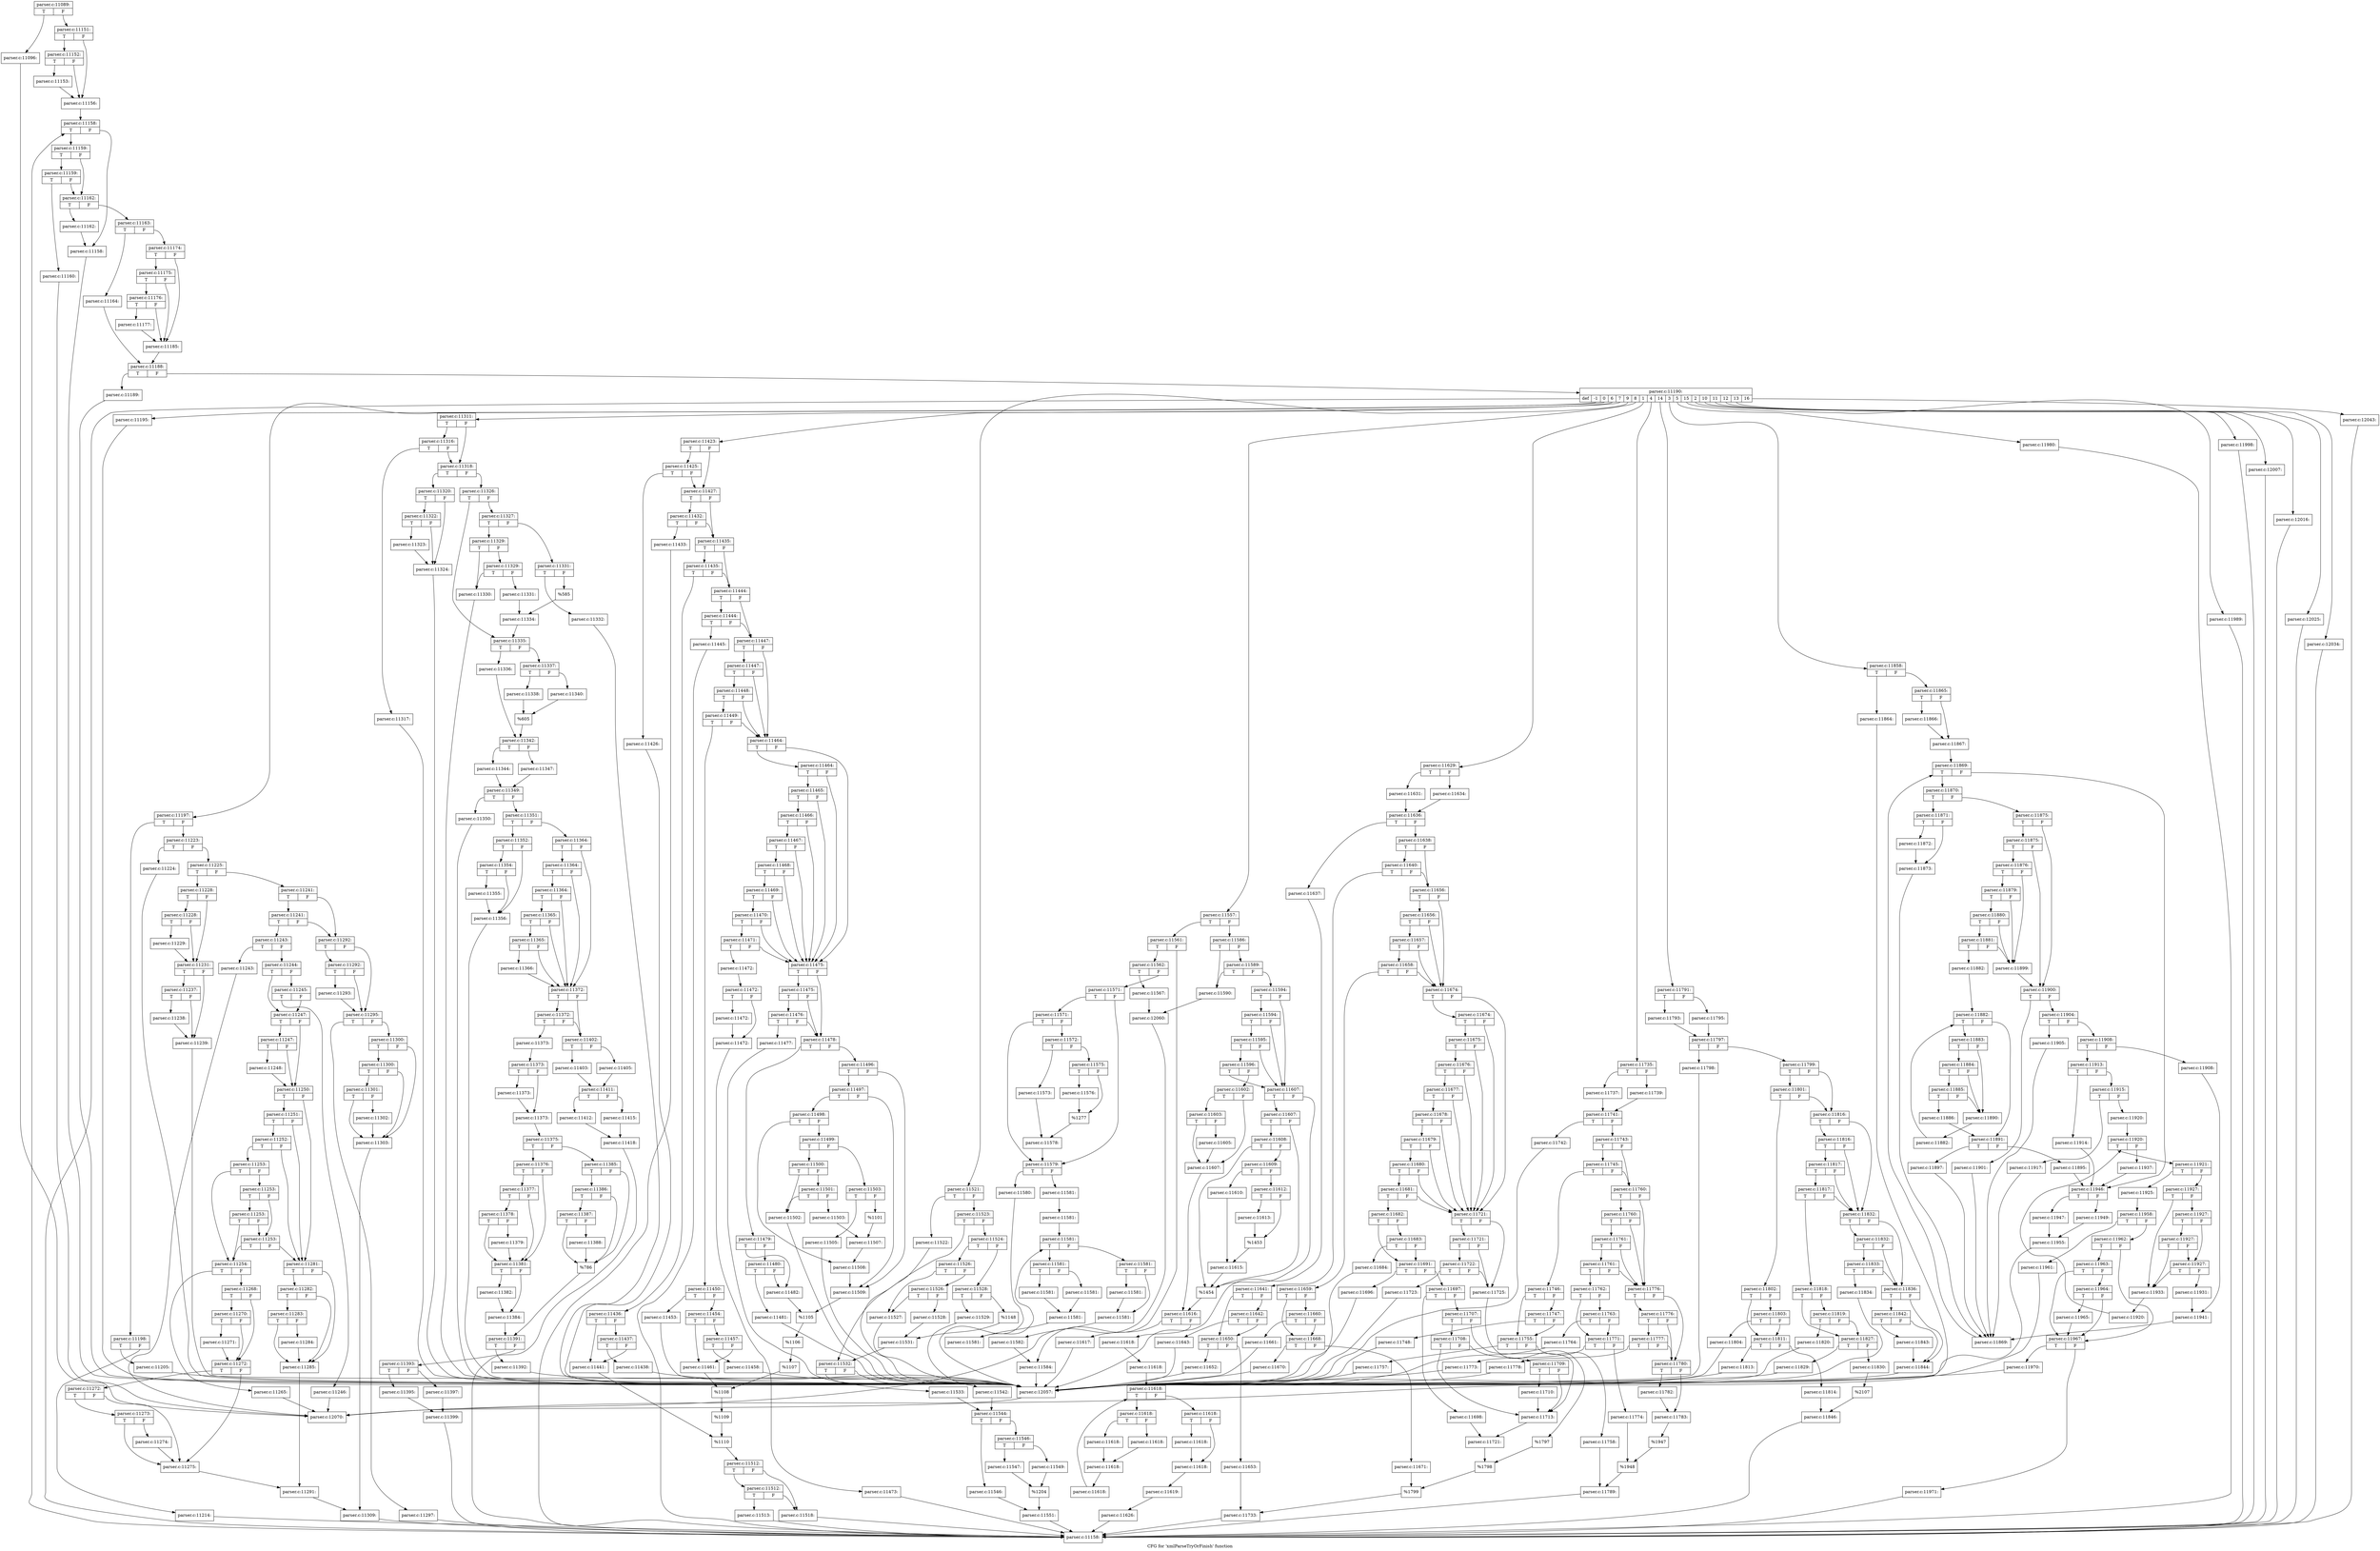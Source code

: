 digraph "CFG for 'xmlParseTryOrFinish' function" {
	label="CFG for 'xmlParseTryOrFinish' function";

	Node0x55d73c229960 [shape=record,label="{parser.c:11089:|{<s0>T|<s1>F}}"];
	Node0x55d73c229960:s0 -> Node0x55d73c22d150;
	Node0x55d73c229960:s1 -> Node0x55d73c22d1a0;
	Node0x55d73c22d150 [shape=record,label="{parser.c:11096:}"];
	Node0x55d73c22d150 -> Node0x55d73c2299b0;
	Node0x55d73c22d1a0 [shape=record,label="{parser.c:11151:|{<s0>T|<s1>F}}"];
	Node0x55d73c22d1a0:s0 -> Node0x55d73c22d760;
	Node0x55d73c22d1a0:s1 -> Node0x55d73c22d710;
	Node0x55d73c22d760 [shape=record,label="{parser.c:11152:|{<s0>T|<s1>F}}"];
	Node0x55d73c22d760:s0 -> Node0x55d73c22d6c0;
	Node0x55d73c22d760:s1 -> Node0x55d73c22d710;
	Node0x55d73c22d6c0 [shape=record,label="{parser.c:11153:}"];
	Node0x55d73c22d6c0 -> Node0x55d73c22d710;
	Node0x55d73c22d710 [shape=record,label="{parser.c:11156:}"];
	Node0x55d73c22d710 -> Node0x55d73c22f210;
	Node0x55d73c22f210 [shape=record,label="{parser.c:11158:|{<s0>T|<s1>F}}"];
	Node0x55d73c22f210:s0 -> Node0x55d73c22f620;
	Node0x55d73c22f210:s1 -> Node0x55d73c22f3f0;
	Node0x55d73c22f620 [shape=record,label="{parser.c:11159:|{<s0>T|<s1>F}}"];
	Node0x55d73c22f620:s0 -> Node0x55d73c22f820;
	Node0x55d73c22f620:s1 -> Node0x55d73c22f7d0;
	Node0x55d73c22f820 [shape=record,label="{parser.c:11159:|{<s0>T|<s1>F}}"];
	Node0x55d73c22f820:s0 -> Node0x55d73c22f780;
	Node0x55d73c22f820:s1 -> Node0x55d73c22f7d0;
	Node0x55d73c22f780 [shape=record,label="{parser.c:11160:}"];
	Node0x55d73c22f780 -> Node0x55d73c2299b0;
	Node0x55d73c22f7d0 [shape=record,label="{parser.c:11162:|{<s0>T|<s1>F}}"];
	Node0x55d73c22f7d0:s0 -> Node0x55d73c22eab0;
	Node0x55d73c22f7d0:s1 -> Node0x55d73c22eb00;
	Node0x55d73c22eab0 [shape=record,label="{parser.c:11162:}"];
	Node0x55d73c22eab0 -> Node0x55d73c22f3f0;
	Node0x55d73c22eb00 [shape=record,label="{parser.c:11163:|{<s0>T|<s1>F}}"];
	Node0x55d73c22eb00:s0 -> Node0x55d73c2302f0;
	Node0x55d73c22eb00:s1 -> Node0x55d73c230390;
	Node0x55d73c2302f0 [shape=record,label="{parser.c:11164:}"];
	Node0x55d73c2302f0 -> Node0x55d73c230340;
	Node0x55d73c230390 [shape=record,label="{parser.c:11174:|{<s0>T|<s1>F}}"];
	Node0x55d73c230390:s0 -> Node0x55d73c231790;
	Node0x55d73c230390:s1 -> Node0x55d73c2316c0;
	Node0x55d73c231790 [shape=record,label="{parser.c:11175:|{<s0>T|<s1>F}}"];
	Node0x55d73c231790:s0 -> Node0x55d73c231710;
	Node0x55d73c231790:s1 -> Node0x55d73c2316c0;
	Node0x55d73c231710 [shape=record,label="{parser.c:11176:|{<s0>T|<s1>F}}"];
	Node0x55d73c231710:s0 -> Node0x55d73c231670;
	Node0x55d73c231710:s1 -> Node0x55d73c2316c0;
	Node0x55d73c231670 [shape=record,label="{parser.c:11177:}"];
	Node0x55d73c231670 -> Node0x55d73c2316c0;
	Node0x55d73c2316c0 [shape=record,label="{parser.c:11185:}"];
	Node0x55d73c2316c0 -> Node0x55d73c230340;
	Node0x55d73c230340 [shape=record,label="{parser.c:11188:|{<s0>T|<s1>F}}"];
	Node0x55d73c230340:s0 -> Node0x55d73c235cd0;
	Node0x55d73c230340:s1 -> Node0x55d73c235d20;
	Node0x55d73c235cd0 [shape=record,label="{parser.c:11189:}"];
	Node0x55d73c235cd0 -> Node0x55d73c232550;
	Node0x55d73c235d20 [shape=record,label="{parser.c:11190:|{<s0>def|<s1>-1|<s2>0|<s3>6|<s4>7|<s5>9|<s6>8|<s7>1|<s8>4|<s9>14|<s10>3|<s11>5|<s12>15|<s13>2|<s14>10|<s15>11|<s16>12|<s17>13|<s18>16}}"];
	Node0x55d73c235d20:s0 -> Node0x55d73c22eef0;
	Node0x55d73c235d20:s1 -> Node0x55d73c236b70;
	Node0x55d73c235d20:s2 -> Node0x55d73c236c50;
	Node0x55d73c235d20:s3 -> Node0x55d73c249e60;
	Node0x55d73c235d20:s4 -> Node0x55d73c23e260;
	Node0x55d73c235d20:s5 -> Node0x55d73c26fe90;
	Node0x55d73c235d20:s6 -> Node0x55d73c275240;
	Node0x55d73c235d20:s7 -> Node0x55d73c284690;
	Node0x55d73c235d20:s8 -> Node0x55d73c297fd0;
	Node0x55d73c235d20:s9 -> Node0x55d73c2a13c0;
	Node0x55d73c235d20:s10 -> Node0x55d73c2a8e90;
	Node0x55d73c235d20:s11 -> Node0x55d73c2bcd40;
	Node0x55d73c235d20:s12 -> Node0x55d73c2bda40;
	Node0x55d73c235d20:s13 -> Node0x55d73c2be100;
	Node0x55d73c235d20:s14 -> Node0x55d73c2be7c0;
	Node0x55d73c235d20:s15 -> Node0x55d73c2bef70;
	Node0x55d73c235d20:s16 -> Node0x55d73c2bf720;
	Node0x55d73c235d20:s17 -> Node0x55d73c2bfed0;
	Node0x55d73c235d20:s18 -> Node0x55d73c2c0680;
	Node0x55d73c236b70 [shape=record,label="{parser.c:11195:}"];
	Node0x55d73c236b70 -> Node0x55d73c232550;
	Node0x55d73c236c50 [shape=record,label="{parser.c:11197:|{<s0>T|<s1>F}}"];
	Node0x55d73c236c50:s0 -> Node0x55d73c236d40;
	Node0x55d73c236c50:s1 -> Node0x55d73c236d90;
	Node0x55d73c236d40 [shape=record,label="{parser.c:11198:|{<s0>T|<s1>F}}"];
	Node0x55d73c236d40:s0 -> Node0x55d73c237740;
	Node0x55d73c236d40:s1 -> Node0x55d73c237790;
	Node0x55d73c237740 [shape=record,label="{parser.c:11205:}"];
	Node0x55d73c237740 -> Node0x55d73c232550;
	Node0x55d73c237790 [shape=record,label="{parser.c:11214:}"];
	Node0x55d73c237790 -> Node0x55d73c22eef0;
	Node0x55d73c236d90 [shape=record,label="{parser.c:11223:|{<s0>T|<s1>F}}"];
	Node0x55d73c236d90:s0 -> Node0x55d73c2394d0;
	Node0x55d73c236d90:s1 -> Node0x55d73c239520;
	Node0x55d73c2394d0 [shape=record,label="{parser.c:11224:}"];
	Node0x55d73c2394d0 -> Node0x55d73c232550;
	Node0x55d73c239520 [shape=record,label="{parser.c:11225:|{<s0>T|<s1>F}}"];
	Node0x55d73c239520:s0 -> Node0x55d73c23a2b0;
	Node0x55d73c239520:s1 -> Node0x55d73c23a300;
	Node0x55d73c23a2b0 [shape=record,label="{parser.c:11228:|{<s0>T|<s1>F}}"];
	Node0x55d73c23a2b0:s0 -> Node0x55d73c23a7c0;
	Node0x55d73c23a2b0:s1 -> Node0x55d73c23a770;
	Node0x55d73c23a7c0 [shape=record,label="{parser.c:11228:|{<s0>T|<s1>F}}"];
	Node0x55d73c23a7c0:s0 -> Node0x55d73c23a720;
	Node0x55d73c23a7c0:s1 -> Node0x55d73c23a770;
	Node0x55d73c23a720 [shape=record,label="{parser.c:11229:}"];
	Node0x55d73c23a720 -> Node0x55d73c23a770;
	Node0x55d73c23a770 [shape=record,label="{parser.c:11231:|{<s0>T|<s1>F}}"];
	Node0x55d73c23a770:s0 -> Node0x55d73c23b9f0;
	Node0x55d73c23a770:s1 -> Node0x55d73c23b9a0;
	Node0x55d73c23b9f0 [shape=record,label="{parser.c:11237:|{<s0>T|<s1>F}}"];
	Node0x55d73c23b9f0:s0 -> Node0x55d73c23b950;
	Node0x55d73c23b9f0:s1 -> Node0x55d73c23b9a0;
	Node0x55d73c23b950 [shape=record,label="{parser.c:11238:}"];
	Node0x55d73c23b950 -> Node0x55d73c23b9a0;
	Node0x55d73c23b9a0 [shape=record,label="{parser.c:11239:}"];
	Node0x55d73c23b9a0 -> Node0x55d73c232550;
	Node0x55d73c23a300 [shape=record,label="{parser.c:11241:|{<s0>T|<s1>F}}"];
	Node0x55d73c23a300:s0 -> Node0x55d73c23ca80;
	Node0x55d73c23a300:s1 -> Node0x55d73c23ca30;
	Node0x55d73c23ca80 [shape=record,label="{parser.c:11241:|{<s0>T|<s1>F}}"];
	Node0x55d73c23ca80:s0 -> Node0x55d73c23c990;
	Node0x55d73c23ca80:s1 -> Node0x55d73c23ca30;
	Node0x55d73c23c990 [shape=record,label="{parser.c:11243:|{<s0>T|<s1>F}}"];
	Node0x55d73c23c990:s0 -> Node0x55d73c23d130;
	Node0x55d73c23c990:s1 -> Node0x55d73c23d180;
	Node0x55d73c23d130 [shape=record,label="{parser.c:11243:}"];
	Node0x55d73c23d130 -> Node0x55d73c2299b0;
	Node0x55d73c23d180 [shape=record,label="{parser.c:11244:|{<s0>T|<s1>F}}"];
	Node0x55d73c23d180:s0 -> Node0x55d73c23d660;
	Node0x55d73c23d180:s1 -> Node0x55d73c23d6b0;
	Node0x55d73c23d6b0 [shape=record,label="{parser.c:11245:|{<s0>T|<s1>F}}"];
	Node0x55d73c23d6b0:s0 -> Node0x55d73c23d610;
	Node0x55d73c23d6b0:s1 -> Node0x55d73c23d660;
	Node0x55d73c23d610 [shape=record,label="{parser.c:11246:}"];
	Node0x55d73c23d610 -> Node0x55d73c2299b0;
	Node0x55d73c23d660 [shape=record,label="{parser.c:11247:|{<s0>T|<s1>F}}"];
	Node0x55d73c23d660:s0 -> Node0x55d73c23e7c0;
	Node0x55d73c23d660:s1 -> Node0x55d73c23e770;
	Node0x55d73c23e7c0 [shape=record,label="{parser.c:11247:|{<s0>T|<s1>F}}"];
	Node0x55d73c23e7c0:s0 -> Node0x55d73c23e720;
	Node0x55d73c23e7c0:s1 -> Node0x55d73c23e770;
	Node0x55d73c23e720 [shape=record,label="{parser.c:11248:}"];
	Node0x55d73c23e720 -> Node0x55d73c23e770;
	Node0x55d73c23e770 [shape=record,label="{parser.c:11250:|{<s0>T|<s1>F}}"];
	Node0x55d73c23e770:s0 -> Node0x55d73c23f7d0;
	Node0x55d73c23e770:s1 -> Node0x55d73c23f680;
	Node0x55d73c23f7d0 [shape=record,label="{parser.c:11251:|{<s0>T|<s1>F}}"];
	Node0x55d73c23f7d0:s0 -> Node0x55d73c23f750;
	Node0x55d73c23f7d0:s1 -> Node0x55d73c23f680;
	Node0x55d73c23f750 [shape=record,label="{parser.c:11252:|{<s0>T|<s1>F}}"];
	Node0x55d73c23f750:s0 -> Node0x55d73c23f6d0;
	Node0x55d73c23f750:s1 -> Node0x55d73c23f680;
	Node0x55d73c23f6d0 [shape=record,label="{parser.c:11253:|{<s0>T|<s1>F}}"];
	Node0x55d73c23f6d0:s0 -> Node0x55d73c23f5e0;
	Node0x55d73c23f6d0:s1 -> Node0x55d73c240ad0;
	Node0x55d73c240ad0 [shape=record,label="{parser.c:11253:|{<s0>T|<s1>F}}"];
	Node0x55d73c240ad0:s0 -> Node0x55d73c240fe0;
	Node0x55d73c240ad0:s1 -> Node0x55d73c240a50;
	Node0x55d73c240fe0 [shape=record,label="{parser.c:11253:|{<s0>T|<s1>F}}"];
	Node0x55d73c240fe0:s0 -> Node0x55d73c23f5e0;
	Node0x55d73c240fe0:s1 -> Node0x55d73c240a50;
	Node0x55d73c240a50 [shape=record,label="{parser.c:11253:|{<s0>T|<s1>F}}"];
	Node0x55d73c240a50:s0 -> Node0x55d73c23f5e0;
	Node0x55d73c240a50:s1 -> Node0x55d73c23f680;
	Node0x55d73c23f5e0 [shape=record,label="{parser.c:11254:|{<s0>T|<s1>F}}"];
	Node0x55d73c23f5e0:s0 -> Node0x55d73c242260;
	Node0x55d73c23f5e0:s1 -> Node0x55d73c2422b0;
	Node0x55d73c242260 [shape=record,label="{parser.c:11265:}"];
	Node0x55d73c242260 -> Node0x55d73c2299b0;
	Node0x55d73c2422b0 [shape=record,label="{parser.c:11268:|{<s0>T|<s1>F}}"];
	Node0x55d73c2422b0:s0 -> Node0x55d73c243030;
	Node0x55d73c2422b0:s1 -> Node0x55d73c242fe0;
	Node0x55d73c243030 [shape=record,label="{parser.c:11270:|{<s0>T|<s1>F}}"];
	Node0x55d73c243030:s0 -> Node0x55d73c242f90;
	Node0x55d73c243030:s1 -> Node0x55d73c242fe0;
	Node0x55d73c242f90 [shape=record,label="{parser.c:11271:}"];
	Node0x55d73c242f90 -> Node0x55d73c242fe0;
	Node0x55d73c242fe0 [shape=record,label="{parser.c:11272:|{<s0>T|<s1>F}}"];
	Node0x55d73c242fe0:s0 -> Node0x55d73c244080;
	Node0x55d73c242fe0:s1 -> Node0x55d73c243fb0;
	Node0x55d73c244080 [shape=record,label="{parser.c:11272:|{<s0>T|<s1>F}}"];
	Node0x55d73c244080:s0 -> Node0x55d73c244000;
	Node0x55d73c244080:s1 -> Node0x55d73c243fb0;
	Node0x55d73c244000 [shape=record,label="{parser.c:11273:|{<s0>T|<s1>F}}"];
	Node0x55d73c244000:s0 -> Node0x55d73c243fb0;
	Node0x55d73c244000:s1 -> Node0x55d73c243f60;
	Node0x55d73c243f60 [shape=record,label="{parser.c:11274:}"];
	Node0x55d73c243f60 -> Node0x55d73c243fb0;
	Node0x55d73c243fb0 [shape=record,label="{parser.c:11275:}"];
	Node0x55d73c243fb0 -> Node0x55d73c23f630;
	Node0x55d73c23f680 [shape=record,label="{parser.c:11281:|{<s0>T|<s1>F}}"];
	Node0x55d73c23f680:s0 -> Node0x55d73c245930;
	Node0x55d73c23f680:s1 -> Node0x55d73c245860;
	Node0x55d73c245930 [shape=record,label="{parser.c:11282:|{<s0>T|<s1>F}}"];
	Node0x55d73c245930:s0 -> Node0x55d73c2458b0;
	Node0x55d73c245930:s1 -> Node0x55d73c245860;
	Node0x55d73c2458b0 [shape=record,label="{parser.c:11283:|{<s0>T|<s1>F}}"];
	Node0x55d73c2458b0:s0 -> Node0x55d73c245860;
	Node0x55d73c2458b0:s1 -> Node0x55d73c245810;
	Node0x55d73c245810 [shape=record,label="{parser.c:11284:}"];
	Node0x55d73c245810 -> Node0x55d73c245860;
	Node0x55d73c245860 [shape=record,label="{parser.c:11285:}"];
	Node0x55d73c245860 -> Node0x55d73c23f630;
	Node0x55d73c23f630 [shape=record,label="{parser.c:11291:}"];
	Node0x55d73c23f630 -> Node0x55d73c23c9e0;
	Node0x55d73c23ca30 [shape=record,label="{parser.c:11292:|{<s0>T|<s1>F}}"];
	Node0x55d73c23ca30:s0 -> Node0x55d73c246f80;
	Node0x55d73c23ca30:s1 -> Node0x55d73c246f30;
	Node0x55d73c246f80 [shape=record,label="{parser.c:11292:|{<s0>T|<s1>F}}"];
	Node0x55d73c246f80:s0 -> Node0x55d73c246ee0;
	Node0x55d73c246f80:s1 -> Node0x55d73c246f30;
	Node0x55d73c246ee0 [shape=record,label="{parser.c:11293:}"];
	Node0x55d73c246ee0 -> Node0x55d73c246f30;
	Node0x55d73c246f30 [shape=record,label="{parser.c:11295:|{<s0>T|<s1>F}}"];
	Node0x55d73c246f30:s0 -> Node0x55d73c248140;
	Node0x55d73c246f30:s1 -> Node0x55d73c248190;
	Node0x55d73c248140 [shape=record,label="{parser.c:11297:}"];
	Node0x55d73c248140 -> Node0x55d73c22eef0;
	Node0x55d73c248190 [shape=record,label="{parser.c:11300:|{<s0>T|<s1>F}}"];
	Node0x55d73c248190:s0 -> Node0x55d73c2489f0;
	Node0x55d73c248190:s1 -> Node0x55d73c248920;
	Node0x55d73c2489f0 [shape=record,label="{parser.c:11300:|{<s0>T|<s1>F}}"];
	Node0x55d73c2489f0:s0 -> Node0x55d73c248970;
	Node0x55d73c2489f0:s1 -> Node0x55d73c248920;
	Node0x55d73c248970 [shape=record,label="{parser.c:11301:|{<s0>T|<s1>F}}"];
	Node0x55d73c248970:s0 -> Node0x55d73c248920;
	Node0x55d73c248970:s1 -> Node0x55d73c2488d0;
	Node0x55d73c2488d0 [shape=record,label="{parser.c:11302:}"];
	Node0x55d73c2488d0 -> Node0x55d73c248920;
	Node0x55d73c248920 [shape=record,label="{parser.c:11303:}"];
	Node0x55d73c248920 -> Node0x55d73c23c9e0;
	Node0x55d73c23c9e0 [shape=record,label="{parser.c:11309:}"];
	Node0x55d73c23c9e0 -> Node0x55d73c22eef0;
	Node0x55d73c249e60 [shape=record,label="{parser.c:11311:|{<s0>T|<s1>F}}"];
	Node0x55d73c249e60:s0 -> Node0x55d73c24ad80;
	Node0x55d73c249e60:s1 -> Node0x55d73c24ad30;
	Node0x55d73c24ad80 [shape=record,label="{parser.c:11316:|{<s0>T|<s1>F}}"];
	Node0x55d73c24ad80:s0 -> Node0x55d73c24ace0;
	Node0x55d73c24ad80:s1 -> Node0x55d73c24ad30;
	Node0x55d73c24ace0 [shape=record,label="{parser.c:11317:}"];
	Node0x55d73c24ace0 -> Node0x55d73c232550;
	Node0x55d73c24ad30 [shape=record,label="{parser.c:11318:|{<s0>T|<s1>F}}"];
	Node0x55d73c24ad30:s0 -> Node0x55d73c24b9b0;
	Node0x55d73c24ad30:s1 -> Node0x55d73c24ba00;
	Node0x55d73c24b9b0 [shape=record,label="{parser.c:11320:|{<s0>T|<s1>F}}"];
	Node0x55d73c24b9b0:s0 -> Node0x55d73c24c190;
	Node0x55d73c24b9b0:s1 -> Node0x55d73c24c140;
	Node0x55d73c24c190 [shape=record,label="{parser.c:11322:|{<s0>T|<s1>F}}"];
	Node0x55d73c24c190:s0 -> Node0x55d73c24c0f0;
	Node0x55d73c24c190:s1 -> Node0x55d73c24c140;
	Node0x55d73c24c0f0 [shape=record,label="{parser.c:11323:}"];
	Node0x55d73c24c0f0 -> Node0x55d73c24c140;
	Node0x55d73c24c140 [shape=record,label="{parser.c:11324:}"];
	Node0x55d73c24c140 -> Node0x55d73c232550;
	Node0x55d73c24ba00 [shape=record,label="{parser.c:11326:|{<s0>T|<s1>F}}"];
	Node0x55d73c24ba00:s0 -> Node0x55d73c24d180;
	Node0x55d73c24ba00:s1 -> Node0x55d73c24d130;
	Node0x55d73c24d130 [shape=record,label="{parser.c:11327:|{<s0>T|<s1>F}}"];
	Node0x55d73c24d130:s0 -> Node0x55d73c24d480;
	Node0x55d73c24d130:s1 -> Node0x55d73c24d520;
	Node0x55d73c24d480 [shape=record,label="{parser.c:11329:|{<s0>T|<s1>F}}"];
	Node0x55d73c24d480:s0 -> Node0x55d73c24d950;
	Node0x55d73c24d480:s1 -> Node0x55d73c24d9f0;
	Node0x55d73c24d9f0 [shape=record,label="{parser.c:11329:|{<s0>T|<s1>F}}"];
	Node0x55d73c24d9f0:s0 -> Node0x55d73c24d950;
	Node0x55d73c24d9f0:s1 -> Node0x55d73c24d9a0;
	Node0x55d73c24d950 [shape=record,label="{parser.c:11330:}"];
	Node0x55d73c24d950 -> Node0x55d73c232550;
	Node0x55d73c24d9a0 [shape=record,label="{parser.c:11331:}"];
	Node0x55d73c24d9a0 -> Node0x55d73c24d4d0;
	Node0x55d73c24d520 [shape=record,label="{parser.c:11331:|{<s0>T|<s1>F}}"];
	Node0x55d73c24d520:s0 -> Node0x55d73c24e380;
	Node0x55d73c24d520:s1 -> Node0x55d73c24e3d0;
	Node0x55d73c24e380 [shape=record,label="{parser.c:11332:}"];
	Node0x55d73c24e380 -> Node0x55d73c232550;
	Node0x55d73c24e3d0 [shape=record,label="{%585}"];
	Node0x55d73c24e3d0 -> Node0x55d73c24d4d0;
	Node0x55d73c24d4d0 [shape=record,label="{parser.c:11334:}"];
	Node0x55d73c24d4d0 -> Node0x55d73c24d180;
	Node0x55d73c24d180 [shape=record,label="{parser.c:11335:|{<s0>T|<s1>F}}"];
	Node0x55d73c24d180:s0 -> Node0x55d73c24eb60;
	Node0x55d73c24d180:s1 -> Node0x55d73c24ec00;
	Node0x55d73c24eb60 [shape=record,label="{parser.c:11336:}"];
	Node0x55d73c24eb60 -> Node0x55d73c24ebb0;
	Node0x55d73c24ec00 [shape=record,label="{parser.c:11337:|{<s0>T|<s1>F}}"];
	Node0x55d73c24ec00:s0 -> Node0x55d73c24f240;
	Node0x55d73c24ec00:s1 -> Node0x55d73c24f2e0;
	Node0x55d73c24f240 [shape=record,label="{parser.c:11338:}"];
	Node0x55d73c24f240 -> Node0x55d73c24f290;
	Node0x55d73c24f2e0 [shape=record,label="{parser.c:11340:}"];
	Node0x55d73c24f2e0 -> Node0x55d73c24f290;
	Node0x55d73c24f290 [shape=record,label="{%605}"];
	Node0x55d73c24f290 -> Node0x55d73c24ebb0;
	Node0x55d73c24ebb0 [shape=record,label="{parser.c:11342:|{<s0>T|<s1>F}}"];
	Node0x55d73c24ebb0:s0 -> Node0x55d73c24feb0;
	Node0x55d73c24ebb0:s1 -> Node0x55d73c24ff50;
	Node0x55d73c24feb0 [shape=record,label="{parser.c:11344:}"];
	Node0x55d73c24feb0 -> Node0x55d73c24ff00;
	Node0x55d73c24ff50 [shape=record,label="{parser.c:11347:}"];
	Node0x55d73c24ff50 -> Node0x55d73c24ff00;
	Node0x55d73c24ff00 [shape=record,label="{parser.c:11349:|{<s0>T|<s1>F}}"];
	Node0x55d73c24ff00:s0 -> Node0x55d73c2509c0;
	Node0x55d73c24ff00:s1 -> Node0x55d73c250a10;
	Node0x55d73c2509c0 [shape=record,label="{parser.c:11350:}"];
	Node0x55d73c2509c0 -> Node0x55d73c232550;
	Node0x55d73c250a10 [shape=record,label="{parser.c:11351:|{<s0>T|<s1>F}}"];
	Node0x55d73c250a10:s0 -> Node0x55d73c250ef0;
	Node0x55d73c250a10:s1 -> Node0x55d73c250f40;
	Node0x55d73c250ef0 [shape=record,label="{parser.c:11352:|{<s0>T|<s1>F}}"];
	Node0x55d73c250ef0:s0 -> Node0x55d73c251310;
	Node0x55d73c250ef0:s1 -> Node0x55d73c2512c0;
	Node0x55d73c251310 [shape=record,label="{parser.c:11354:|{<s0>T|<s1>F}}"];
	Node0x55d73c251310:s0 -> Node0x55d73c251270;
	Node0x55d73c251310:s1 -> Node0x55d73c2512c0;
	Node0x55d73c251270 [shape=record,label="{parser.c:11355:}"];
	Node0x55d73c251270 -> Node0x55d73c2512c0;
	Node0x55d73c2512c0 [shape=record,label="{parser.c:11356:}"];
	Node0x55d73c2512c0 -> Node0x55d73c232550;
	Node0x55d73c250f40 [shape=record,label="{parser.c:11364:|{<s0>T|<s1>F}}"];
	Node0x55d73c250f40:s0 -> Node0x55d73c2524d0;
	Node0x55d73c250f40:s1 -> Node0x55d73c252300;
	Node0x55d73c2524d0 [shape=record,label="{parser.c:11364:|{<s0>T|<s1>F}}"];
	Node0x55d73c2524d0:s0 -> Node0x55d73c252450;
	Node0x55d73c2524d0:s1 -> Node0x55d73c252300;
	Node0x55d73c252450 [shape=record,label="{parser.c:11364:|{<s0>T|<s1>F}}"];
	Node0x55d73c252450:s0 -> Node0x55d73c2523d0;
	Node0x55d73c252450:s1 -> Node0x55d73c252300;
	Node0x55d73c2523d0 [shape=record,label="{parser.c:11365:|{<s0>T|<s1>F}}"];
	Node0x55d73c2523d0:s0 -> Node0x55d73c252350;
	Node0x55d73c2523d0:s1 -> Node0x55d73c252300;
	Node0x55d73c252350 [shape=record,label="{parser.c:11365:|{<s0>T|<s1>F}}"];
	Node0x55d73c252350:s0 -> Node0x55d73c2522b0;
	Node0x55d73c252350:s1 -> Node0x55d73c252300;
	Node0x55d73c2522b0 [shape=record,label="{parser.c:11366:}"];
	Node0x55d73c2522b0 -> Node0x55d73c252300;
	Node0x55d73c252300 [shape=record,label="{parser.c:11372:|{<s0>T|<s1>F}}"];
	Node0x55d73c252300:s0 -> Node0x55d73c253f90;
	Node0x55d73c252300:s1 -> Node0x55d73c253f40;
	Node0x55d73c253f90 [shape=record,label="{parser.c:11372:|{<s0>T|<s1>F}}"];
	Node0x55d73c253f90:s0 -> Node0x55d73c253ef0;
	Node0x55d73c253f90:s1 -> Node0x55d73c253f40;
	Node0x55d73c253ef0 [shape=record,label="{parser.c:11373:}"];
	Node0x55d73c253ef0 -> Node0x55d73c254bc0;
	Node0x55d73c254bc0 [shape=record,label="{parser.c:11373:|{<s0>T|<s1>F}}"];
	Node0x55d73c254bc0:s0 -> Node0x55d73c255630;
	Node0x55d73c254bc0:s1 -> Node0x55d73c255680;
	Node0x55d73c255630 [shape=record,label="{parser.c:11373:}"];
	Node0x55d73c255630 -> Node0x55d73c255680;
	Node0x55d73c255680 [shape=record,label="{parser.c:11373:}"];
	Node0x55d73c255680 -> Node0x55d73c254b20;
	Node0x55d73c254b20 [shape=record,label="{parser.c:11375:|{<s0>T|<s1>F}}"];
	Node0x55d73c254b20:s0 -> Node0x55d73c254b70;
	Node0x55d73c254b20:s1 -> Node0x55d73c255f40;
	Node0x55d73c254b70 [shape=record,label="{parser.c:11376:|{<s0>T|<s1>F}}"];
	Node0x55d73c254b70:s0 -> Node0x55d73c256430;
	Node0x55d73c254b70:s1 -> Node0x55d73c256360;
	Node0x55d73c256430 [shape=record,label="{parser.c:11377:|{<s0>T|<s1>F}}"];
	Node0x55d73c256430:s0 -> Node0x55d73c2563b0;
	Node0x55d73c256430:s1 -> Node0x55d73c256360;
	Node0x55d73c2563b0 [shape=record,label="{parser.c:11378:|{<s0>T|<s1>F}}"];
	Node0x55d73c2563b0:s0 -> Node0x55d73c256360;
	Node0x55d73c2563b0:s1 -> Node0x55d73c256310;
	Node0x55d73c256310 [shape=record,label="{parser.c:11379:}"];
	Node0x55d73c256310 -> Node0x55d73c256360;
	Node0x55d73c256360 [shape=record,label="{parser.c:11381:|{<s0>T|<s1>F}}"];
	Node0x55d73c256360:s0 -> Node0x55d73c2577a0;
	Node0x55d73c256360:s1 -> Node0x55d73c2577f0;
	Node0x55d73c2577a0 [shape=record,label="{parser.c:11382:}"];
	Node0x55d73c2577a0 -> Node0x55d73c2577f0;
	Node0x55d73c2577f0 [shape=record,label="{parser.c:11384:}"];
	Node0x55d73c2577f0 -> Node0x55d73c255ef0;
	Node0x55d73c255f40 [shape=record,label="{parser.c:11385:|{<s0>T|<s1>F}}"];
	Node0x55d73c255f40:s0 -> Node0x55d73c258490;
	Node0x55d73c255f40:s1 -> Node0x55d73c2583c0;
	Node0x55d73c258490 [shape=record,label="{parser.c:11386:|{<s0>T|<s1>F}}"];
	Node0x55d73c258490:s0 -> Node0x55d73c258410;
	Node0x55d73c258490:s1 -> Node0x55d73c2583c0;
	Node0x55d73c258410 [shape=record,label="{parser.c:11387:|{<s0>T|<s1>F}}"];
	Node0x55d73c258410:s0 -> Node0x55d73c2583c0;
	Node0x55d73c258410:s1 -> Node0x55d73c258370;
	Node0x55d73c258370 [shape=record,label="{parser.c:11388:}"];
	Node0x55d73c258370 -> Node0x55d73c2583c0;
	Node0x55d73c2583c0 [shape=record,label="{%786}"];
	Node0x55d73c2583c0 -> Node0x55d73c255ef0;
	Node0x55d73c255ef0 [shape=record,label="{parser.c:11391:|{<s0>T|<s1>F}}"];
	Node0x55d73c255ef0:s0 -> Node0x55d73c2597a0;
	Node0x55d73c255ef0:s1 -> Node0x55d73c2597f0;
	Node0x55d73c2597a0 [shape=record,label="{parser.c:11392:}"];
	Node0x55d73c2597a0 -> Node0x55d73c232550;
	Node0x55d73c2597f0 [shape=record,label="{parser.c:11393:|{<s0>T|<s1>F}}"];
	Node0x55d73c2597f0:s0 -> Node0x55d73c259e20;
	Node0x55d73c2597f0:s1 -> Node0x55d73c259ec0;
	Node0x55d73c259e20 [shape=record,label="{parser.c:11395:}"];
	Node0x55d73c259e20 -> Node0x55d73c259e70;
	Node0x55d73c259ec0 [shape=record,label="{parser.c:11397:}"];
	Node0x55d73c259ec0 -> Node0x55d73c259e70;
	Node0x55d73c259e70 [shape=record,label="{parser.c:11399:}"];
	Node0x55d73c259e70 -> Node0x55d73c22eef0;
	Node0x55d73c253f40 [shape=record,label="{parser.c:11402:|{<s0>T|<s1>F}}"];
	Node0x55d73c253f40:s0 -> Node0x55d73c25ad80;
	Node0x55d73c253f40:s1 -> Node0x55d73c25ae20;
	Node0x55d73c25ad80 [shape=record,label="{parser.c:11403:}"];
	Node0x55d73c25ad80 -> Node0x55d73c25add0;
	Node0x55d73c25ae20 [shape=record,label="{parser.c:11405:}"];
	Node0x55d73c25ae20 -> Node0x55d73c25add0;
	Node0x55d73c25add0 [shape=record,label="{parser.c:11411:|{<s0>T|<s1>F}}"];
	Node0x55d73c25add0:s0 -> Node0x55d73c25be50;
	Node0x55d73c25add0:s1 -> Node0x55d73c25bef0;
	Node0x55d73c25be50 [shape=record,label="{parser.c:11412:}"];
	Node0x55d73c25be50 -> Node0x55d73c25bea0;
	Node0x55d73c25bef0 [shape=record,label="{parser.c:11415:}"];
	Node0x55d73c25bef0 -> Node0x55d73c25bea0;
	Node0x55d73c25bea0 [shape=record,label="{parser.c:11418:}"];
	Node0x55d73c25bea0 -> Node0x55d73c22eef0;
	Node0x55d73c23e260 [shape=record,label="{parser.c:11423:|{<s0>T|<s1>F}}"];
	Node0x55d73c23e260:s0 -> Node0x55d73c25de60;
	Node0x55d73c23e260:s1 -> Node0x55d73c25de10;
	Node0x55d73c25de60 [shape=record,label="{parser.c:11425:|{<s0>T|<s1>F}}"];
	Node0x55d73c25de60:s0 -> Node0x55d73c25ddc0;
	Node0x55d73c25de60:s1 -> Node0x55d73c25de10;
	Node0x55d73c25ddc0 [shape=record,label="{parser.c:11426:}"];
	Node0x55d73c25ddc0 -> Node0x55d73c232550;
	Node0x55d73c25de10 [shape=record,label="{parser.c:11427:|{<s0>T|<s1>F}}"];
	Node0x55d73c25de10:s0 -> Node0x55d73c25f810;
	Node0x55d73c25de10:s1 -> Node0x55d73c25f7c0;
	Node0x55d73c25f810 [shape=record,label="{parser.c:11432:|{<s0>T|<s1>F}}"];
	Node0x55d73c25f810:s0 -> Node0x55d73c25f720;
	Node0x55d73c25f810:s1 -> Node0x55d73c25f7c0;
	Node0x55d73c25f720 [shape=record,label="{parser.c:11433:}"];
	Node0x55d73c25f720 -> Node0x55d73c22eef0;
	Node0x55d73c25f7c0 [shape=record,label="{parser.c:11435:|{<s0>T|<s1>F}}"];
	Node0x55d73c25f7c0:s0 -> Node0x55d73c260280;
	Node0x55d73c25f7c0:s1 -> Node0x55d73c260230;
	Node0x55d73c260280 [shape=record,label="{parser.c:11435:|{<s0>T|<s1>F}}"];
	Node0x55d73c260280:s0 -> Node0x55d73c260190;
	Node0x55d73c260280:s1 -> Node0x55d73c260230;
	Node0x55d73c260190 [shape=record,label="{parser.c:11436:|{<s0>T|<s1>F}}"];
	Node0x55d73c260190:s0 -> Node0x55d73c260980;
	Node0x55d73c260190:s1 -> Node0x55d73c2609d0;
	Node0x55d73c2609d0 [shape=record,label="{parser.c:11437:|{<s0>T|<s1>F}}"];
	Node0x55d73c2609d0:s0 -> Node0x55d73c260930;
	Node0x55d73c2609d0:s1 -> Node0x55d73c260980;
	Node0x55d73c260930 [shape=record,label="{parser.c:11438:}"];
	Node0x55d73c260930 -> Node0x55d73c232550;
	Node0x55d73c260980 [shape=record,label="{parser.c:11441:}"];
	Node0x55d73c260980 -> Node0x55d73c2601e0;
	Node0x55d73c260230 [shape=record,label="{parser.c:11444:|{<s0>T|<s1>F}}"];
	Node0x55d73c260230:s0 -> Node0x55d73c261b40;
	Node0x55d73c260230:s1 -> Node0x55d73c261af0;
	Node0x55d73c261b40 [shape=record,label="{parser.c:11444:|{<s0>T|<s1>F}}"];
	Node0x55d73c261b40:s0 -> Node0x55d73c261a50;
	Node0x55d73c261b40:s1 -> Node0x55d73c261af0;
	Node0x55d73c261a50 [shape=record,label="{parser.c:11445:}"];
	Node0x55d73c261a50 -> Node0x55d73c22eef0;
	Node0x55d73c261af0 [shape=record,label="{parser.c:11447:|{<s0>T|<s1>F}}"];
	Node0x55d73c261af0:s0 -> Node0x55d73c2626b0;
	Node0x55d73c261af0:s1 -> Node0x55d73c262560;
	Node0x55d73c2626b0 [shape=record,label="{parser.c:11447:|{<s0>T|<s1>F}}"];
	Node0x55d73c2626b0:s0 -> Node0x55d73c262630;
	Node0x55d73c2626b0:s1 -> Node0x55d73c262560;
	Node0x55d73c262630 [shape=record,label="{parser.c:11448:|{<s0>T|<s1>F}}"];
	Node0x55d73c262630:s0 -> Node0x55d73c2625b0;
	Node0x55d73c262630:s1 -> Node0x55d73c262560;
	Node0x55d73c2625b0 [shape=record,label="{parser.c:11449:|{<s0>T|<s1>F}}"];
	Node0x55d73c2625b0:s0 -> Node0x55d73c2624c0;
	Node0x55d73c2625b0:s1 -> Node0x55d73c262560;
	Node0x55d73c2624c0 [shape=record,label="{parser.c:11450:|{<s0>T|<s1>F}}"];
	Node0x55d73c2624c0:s0 -> Node0x55d73c263b80;
	Node0x55d73c2624c0:s1 -> Node0x55d73c263bd0;
	Node0x55d73c263b80 [shape=record,label="{parser.c:11453:}"];
	Node0x55d73c263b80 -> Node0x55d73c232550;
	Node0x55d73c263bd0 [shape=record,label="{parser.c:11454:|{<s0>T|<s1>F}}"];
	Node0x55d73c263bd0:s0 -> Node0x55d73c264b70;
	Node0x55d73c263bd0:s1 -> Node0x55d73c264bc0;
	Node0x55d73c264bc0 [shape=record,label="{parser.c:11457:|{<s0>T|<s1>F}}"];
	Node0x55d73c264bc0:s0 -> Node0x55d73c264b20;
	Node0x55d73c264bc0:s1 -> Node0x55d73c264b70;
	Node0x55d73c264b20 [shape=record,label="{parser.c:11458:}"];
	Node0x55d73c264b20 -> Node0x55d73c232550;
	Node0x55d73c264b70 [shape=record,label="{parser.c:11461:}"];
	Node0x55d73c264b70 -> Node0x55d73c262510;
	Node0x55d73c262560 [shape=record,label="{parser.c:11464:|{<s0>T|<s1>F}}"];
	Node0x55d73c262560:s0 -> Node0x55d73c265f80;
	Node0x55d73c262560:s1 -> Node0x55d73c265bb0;
	Node0x55d73c265f80 [shape=record,label="{parser.c:11464:|{<s0>T|<s1>F}}"];
	Node0x55d73c265f80:s0 -> Node0x55d73c265f00;
	Node0x55d73c265f80:s1 -> Node0x55d73c265bb0;
	Node0x55d73c265f00 [shape=record,label="{parser.c:11465:|{<s0>T|<s1>F}}"];
	Node0x55d73c265f00:s0 -> Node0x55d73c265e80;
	Node0x55d73c265f00:s1 -> Node0x55d73c265bb0;
	Node0x55d73c265e80 [shape=record,label="{parser.c:11466:|{<s0>T|<s1>F}}"];
	Node0x55d73c265e80:s0 -> Node0x55d73c265e00;
	Node0x55d73c265e80:s1 -> Node0x55d73c265bb0;
	Node0x55d73c265e00 [shape=record,label="{parser.c:11467:|{<s0>T|<s1>F}}"];
	Node0x55d73c265e00:s0 -> Node0x55d73c265d80;
	Node0x55d73c265e00:s1 -> Node0x55d73c265bb0;
	Node0x55d73c265d80 [shape=record,label="{parser.c:11468:|{<s0>T|<s1>F}}"];
	Node0x55d73c265d80:s0 -> Node0x55d73c265d00;
	Node0x55d73c265d80:s1 -> Node0x55d73c265bb0;
	Node0x55d73c265d00 [shape=record,label="{parser.c:11469:|{<s0>T|<s1>F}}"];
	Node0x55d73c265d00:s0 -> Node0x55d73c265c80;
	Node0x55d73c265d00:s1 -> Node0x55d73c265bb0;
	Node0x55d73c265c80 [shape=record,label="{parser.c:11470:|{<s0>T|<s1>F}}"];
	Node0x55d73c265c80:s0 -> Node0x55d73c265c00;
	Node0x55d73c265c80:s1 -> Node0x55d73c265bb0;
	Node0x55d73c265c00 [shape=record,label="{parser.c:11471:|{<s0>T|<s1>F}}"];
	Node0x55d73c265c00:s0 -> Node0x55d73c265b10;
	Node0x55d73c265c00:s1 -> Node0x55d73c265bb0;
	Node0x55d73c265b10 [shape=record,label="{parser.c:11472:}"];
	Node0x55d73c265b10 -> Node0x55d73c269300;
	Node0x55d73c269300 [shape=record,label="{parser.c:11472:|{<s0>T|<s1>F}}"];
	Node0x55d73c269300:s0 -> Node0x55d73c269d70;
	Node0x55d73c269300:s1 -> Node0x55d73c269dc0;
	Node0x55d73c269d70 [shape=record,label="{parser.c:11472:}"];
	Node0x55d73c269d70 -> Node0x55d73c269dc0;
	Node0x55d73c269dc0 [shape=record,label="{parser.c:11472:}"];
	Node0x55d73c269dc0 -> Node0x55d73c269260;
	Node0x55d73c269260 [shape=record,label="{parser.c:11473:}"];
	Node0x55d73c269260 -> Node0x55d73c22eef0;
	Node0x55d73c265bb0 [shape=record,label="{parser.c:11475:|{<s0>T|<s1>F}}"];
	Node0x55d73c265bb0:s0 -> Node0x55d73c26aa20;
	Node0x55d73c265bb0:s1 -> Node0x55d73c26a950;
	Node0x55d73c26aa20 [shape=record,label="{parser.c:11475:|{<s0>T|<s1>F}}"];
	Node0x55d73c26aa20:s0 -> Node0x55d73c26a9a0;
	Node0x55d73c26aa20:s1 -> Node0x55d73c26a950;
	Node0x55d73c26a9a0 [shape=record,label="{parser.c:11476:|{<s0>T|<s1>F}}"];
	Node0x55d73c26a9a0:s0 -> Node0x55d73c2692b0;
	Node0x55d73c26a9a0:s1 -> Node0x55d73c26a950;
	Node0x55d73c2692b0 [shape=record,label="{parser.c:11477:}"];
	Node0x55d73c2692b0 -> Node0x55d73c232550;
	Node0x55d73c26a950 [shape=record,label="{parser.c:11478:|{<s0>T|<s1>F}}"];
	Node0x55d73c26a950:s0 -> Node0x55d73c26b360;
	Node0x55d73c26a950:s1 -> Node0x55d73c26b400;
	Node0x55d73c26b360 [shape=record,label="{parser.c:11479:|{<s0>T|<s1>F}}"];
	Node0x55d73c26b360:s0 -> Node0x55d73c26b870;
	Node0x55d73c26b360:s1 -> Node0x55d73c26b8c0;
	Node0x55d73c26b8c0 [shape=record,label="{parser.c:11480:|{<s0>T|<s1>F}}"];
	Node0x55d73c26b8c0:s0 -> Node0x55d73c26b820;
	Node0x55d73c26b8c0:s1 -> Node0x55d73c26b870;
	Node0x55d73c26b820 [shape=record,label="{parser.c:11481:}"];
	Node0x55d73c26b820 -> Node0x55d73c232550;
	Node0x55d73c26b870 [shape=record,label="{parser.c:11482:}"];
	Node0x55d73c26b870 -> Node0x55d73c26b3b0;
	Node0x55d73c26b400 [shape=record,label="{parser.c:11496:|{<s0>T|<s1>F}}"];
	Node0x55d73c26b400:s0 -> Node0x55d73c26c2c0;
	Node0x55d73c26b400:s1 -> Node0x55d73c26c270;
	Node0x55d73c26c2c0 [shape=record,label="{parser.c:11497:|{<s0>T|<s1>F}}"];
	Node0x55d73c26c2c0:s0 -> Node0x55d73c26c220;
	Node0x55d73c26c2c0:s1 -> Node0x55d73c26c270;
	Node0x55d73c26c220 [shape=record,label="{parser.c:11498:|{<s0>T|<s1>F}}"];
	Node0x55d73c26c220:s0 -> Node0x55d73c26ca30;
	Node0x55d73c26c220:s1 -> Node0x55d73c26c9e0;
	Node0x55d73c26c9e0 [shape=record,label="{parser.c:11499:|{<s0>T|<s1>F}}"];
	Node0x55d73c26c9e0:s0 -> Node0x55d73c26ccd0;
	Node0x55d73c26c9e0:s1 -> Node0x55d73c26cd70;
	Node0x55d73c26ccd0 [shape=record,label="{parser.c:11500:|{<s0>T|<s1>F}}"];
	Node0x55d73c26ccd0:s0 -> Node0x55d73c26d1a0;
	Node0x55d73c26ccd0:s1 -> Node0x55d73c26d240;
	Node0x55d73c26d240 [shape=record,label="{parser.c:11501:|{<s0>T|<s1>F}}"];
	Node0x55d73c26d240:s0 -> Node0x55d73c26d1a0;
	Node0x55d73c26d240:s1 -> Node0x55d73c26d1f0;
	Node0x55d73c26d1a0 [shape=record,label="{parser.c:11502:}"];
	Node0x55d73c26d1a0 -> Node0x55d73c232550;
	Node0x55d73c26d1f0 [shape=record,label="{parser.c:11503:}"];
	Node0x55d73c26d1f0 -> Node0x55d73c26cd20;
	Node0x55d73c26cd70 [shape=record,label="{parser.c:11503:|{<s0>T|<s1>F}}"];
	Node0x55d73c26cd70:s0 -> Node0x55d73c26dbd0;
	Node0x55d73c26cd70:s1 -> Node0x55d73c26dc20;
	Node0x55d73c26dbd0 [shape=record,label="{parser.c:11505:}"];
	Node0x55d73c26dbd0 -> Node0x55d73c232550;
	Node0x55d73c26dc20 [shape=record,label="{%1101}"];
	Node0x55d73c26dc20 -> Node0x55d73c26cd20;
	Node0x55d73c26cd20 [shape=record,label="{parser.c:11507:}"];
	Node0x55d73c26cd20 -> Node0x55d73c26ca30;
	Node0x55d73c26ca30 [shape=record,label="{parser.c:11508:}"];
	Node0x55d73c26ca30 -> Node0x55d73c26c270;
	Node0x55d73c26c270 [shape=record,label="{parser.c:11509:}"];
	Node0x55d73c26c270 -> Node0x55d73c26b3b0;
	Node0x55d73c26b3b0 [shape=record,label="{%1105}"];
	Node0x55d73c26b3b0 -> Node0x55d73c26a900;
	Node0x55d73c26a900 [shape=record,label="{%1106}"];
	Node0x55d73c26a900 -> Node0x55d73c265b60;
	Node0x55d73c265b60 [shape=record,label="{%1107}"];
	Node0x55d73c265b60 -> Node0x55d73c262510;
	Node0x55d73c262510 [shape=record,label="{%1108}"];
	Node0x55d73c262510 -> Node0x55d73c261aa0;
	Node0x55d73c261aa0 [shape=record,label="{%1109}"];
	Node0x55d73c261aa0 -> Node0x55d73c2601e0;
	Node0x55d73c2601e0 [shape=record,label="{%1110}"];
	Node0x55d73c2601e0 -> Node0x55d73c25f770;
	Node0x55d73c25f770 [shape=record,label="{parser.c:11512:|{<s0>T|<s1>F}}"];
	Node0x55d73c25f770:s0 -> Node0x55d73c26eeb0;
	Node0x55d73c25f770:s1 -> Node0x55d73c26ee60;
	Node0x55d73c26eeb0 [shape=record,label="{parser.c:11512:|{<s0>T|<s1>F}}"];
	Node0x55d73c26eeb0:s0 -> Node0x55d73c26ee10;
	Node0x55d73c26eeb0:s1 -> Node0x55d73c26ee60;
	Node0x55d73c26ee10 [shape=record,label="{parser.c:11513:}"];
	Node0x55d73c26ee10 -> Node0x55d73c22eef0;
	Node0x55d73c26ee60 [shape=record,label="{parser.c:11518:}"];
	Node0x55d73c26ee60 -> Node0x55d73c22eef0;
	Node0x55d73c26fe90 [shape=record,label="{parser.c:11521:|{<s0>T|<s1>F}}"];
	Node0x55d73c26fe90:s0 -> Node0x55d73c26ff80;
	Node0x55d73c26fe90:s1 -> Node0x55d73c26ffd0;
	Node0x55d73c26ff80 [shape=record,label="{parser.c:11522:}"];
	Node0x55d73c26ff80 -> Node0x55d73c232550;
	Node0x55d73c26ffd0 [shape=record,label="{parser.c:11523:|{<s0>T|<s1>F}}"];
	Node0x55d73c26ffd0:s0 -> Node0x55d73c2703d0;
	Node0x55d73c26ffd0:s1 -> Node0x55d73c270380;
	Node0x55d73c270380 [shape=record,label="{parser.c:11524:|{<s0>T|<s1>F}}"];
	Node0x55d73c270380:s0 -> Node0x55d73c2706d0;
	Node0x55d73c270380:s1 -> Node0x55d73c270770;
	Node0x55d73c2706d0 [shape=record,label="{parser.c:11526:|{<s0>T|<s1>F}}"];
	Node0x55d73c2706d0:s0 -> Node0x55d73c270ba0;
	Node0x55d73c2706d0:s1 -> Node0x55d73c270c40;
	Node0x55d73c270c40 [shape=record,label="{parser.c:11526:|{<s0>T|<s1>F}}"];
	Node0x55d73c270c40:s0 -> Node0x55d73c270ba0;
	Node0x55d73c270c40:s1 -> Node0x55d73c270bf0;
	Node0x55d73c270ba0 [shape=record,label="{parser.c:11527:}"];
	Node0x55d73c270ba0 -> Node0x55d73c232550;
	Node0x55d73c270bf0 [shape=record,label="{parser.c:11528:}"];
	Node0x55d73c270bf0 -> Node0x55d73c270720;
	Node0x55d73c270770 [shape=record,label="{parser.c:11528:|{<s0>T|<s1>F}}"];
	Node0x55d73c270770:s0 -> Node0x55d73c2715d0;
	Node0x55d73c270770:s1 -> Node0x55d73c271620;
	Node0x55d73c2715d0 [shape=record,label="{parser.c:11529:}"];
	Node0x55d73c2715d0 -> Node0x55d73c232550;
	Node0x55d73c271620 [shape=record,label="{%1148}"];
	Node0x55d73c271620 -> Node0x55d73c270720;
	Node0x55d73c270720 [shape=record,label="{parser.c:11531:}"];
	Node0x55d73c270720 -> Node0x55d73c2703d0;
	Node0x55d73c2703d0 [shape=record,label="{parser.c:11532:|{<s0>T|<s1>F}}"];
	Node0x55d73c2703d0:s0 -> Node0x55d73c271db0;
	Node0x55d73c2703d0:s1 -> Node0x55d73c271e50;
	Node0x55d73c271db0 [shape=record,label="{parser.c:11533:}"];
	Node0x55d73c271db0 -> Node0x55d73c271e00;
	Node0x55d73c271e50 [shape=record,label="{parser.c:11542:}"];
	Node0x55d73c271e50 -> Node0x55d73c271e00;
	Node0x55d73c271e00 [shape=record,label="{parser.c:11544:|{<s0>T|<s1>F}}"];
	Node0x55d73c271e00:s0 -> Node0x55d73c274040;
	Node0x55d73c271e00:s1 -> Node0x55d73c2740e0;
	Node0x55d73c274040 [shape=record,label="{parser.c:11546:}"];
	Node0x55d73c274040 -> Node0x55d73c274090;
	Node0x55d73c2740e0 [shape=record,label="{parser.c:11546:|{<s0>T|<s1>F}}"];
	Node0x55d73c2740e0:s0 -> Node0x55d73c2745f0;
	Node0x55d73c2740e0:s1 -> Node0x55d73c274690;
	Node0x55d73c2745f0 [shape=record,label="{parser.c:11547:}"];
	Node0x55d73c2745f0 -> Node0x55d73c274640;
	Node0x55d73c274690 [shape=record,label="{parser.c:11549:}"];
	Node0x55d73c274690 -> Node0x55d73c274640;
	Node0x55d73c274640 [shape=record,label="{%1204}"];
	Node0x55d73c274640 -> Node0x55d73c274090;
	Node0x55d73c274090 [shape=record,label="{parser.c:11551:}"];
	Node0x55d73c274090 -> Node0x55d73c22eef0;
	Node0x55d73c275240 [shape=record,label="{parser.c:11557:|{<s0>T|<s1>F}}"];
	Node0x55d73c275240:s0 -> Node0x55d73c275940;
	Node0x55d73c275240:s1 -> Node0x55d73c2759e0;
	Node0x55d73c275940 [shape=record,label="{parser.c:11561:|{<s0>T|<s1>F}}"];
	Node0x55d73c275940:s0 -> Node0x55d73c275da0;
	Node0x55d73c275940:s1 -> Node0x55d73c275df0;
	Node0x55d73c275da0 [shape=record,label="{parser.c:11562:|{<s0>T|<s1>F}}"];
	Node0x55d73c275da0:s0 -> Node0x55d73c276bb0;
	Node0x55d73c275da0:s1 -> Node0x55d73c276c00;
	Node0x55d73c276bb0 [shape=record,label="{parser.c:11567:}"];
	Node0x55d73c276bb0 -> Node0x55d73c277510;
	Node0x55d73c276c00 [shape=record,label="{parser.c:11571:|{<s0>T|<s1>F}}"];
	Node0x55d73c276c00:s0 -> Node0x55d73c277790;
	Node0x55d73c276c00:s1 -> Node0x55d73c277740;
	Node0x55d73c277790 [shape=record,label="{parser.c:11571:|{<s0>T|<s1>F}}"];
	Node0x55d73c277790:s0 -> Node0x55d73c277740;
	Node0x55d73c277790:s1 -> Node0x55d73c2776f0;
	Node0x55d73c2776f0 [shape=record,label="{parser.c:11572:|{<s0>T|<s1>F}}"];
	Node0x55d73c2776f0:s0 -> Node0x55d73c277f20;
	Node0x55d73c2776f0:s1 -> Node0x55d73c277fc0;
	Node0x55d73c277f20 [shape=record,label="{parser.c:11573:}"];
	Node0x55d73c277f20 -> Node0x55d73c277f70;
	Node0x55d73c277fc0 [shape=record,label="{parser.c:11575:|{<s0>T|<s1>F}}"];
	Node0x55d73c277fc0:s0 -> Node0x55d73c278e60;
	Node0x55d73c277fc0:s1 -> Node0x55d73c278eb0;
	Node0x55d73c278e60 [shape=record,label="{parser.c:11576:}"];
	Node0x55d73c278e60 -> Node0x55d73c278eb0;
	Node0x55d73c278eb0 [shape=record,label="{%1277}"];
	Node0x55d73c278eb0 -> Node0x55d73c277f70;
	Node0x55d73c277f70 [shape=record,label="{parser.c:11578:}"];
	Node0x55d73c277f70 -> Node0x55d73c277740;
	Node0x55d73c277740 [shape=record,label="{parser.c:11579:|{<s0>T|<s1>F}}"];
	Node0x55d73c277740:s0 -> Node0x55d73c279f30;
	Node0x55d73c277740:s1 -> Node0x55d73c279f80;
	Node0x55d73c279f30 [shape=record,label="{parser.c:11580:}"];
	Node0x55d73c279f30 -> Node0x55d73c232550;
	Node0x55d73c279f80 [shape=record,label="{parser.c:11581:}"];
	Node0x55d73c279f80 -> Node0x55d73c27a490;
	Node0x55d73c27a490 [shape=record,label="{parser.c:11581:}"];
	Node0x55d73c27a490 -> Node0x55d73c27a9b0;
	Node0x55d73c27a9b0 [shape=record,label="{parser.c:11581:|{<s0>T|<s1>F}}"];
	Node0x55d73c27a9b0:s0 -> Node0x55d73c27abb0;
	Node0x55d73c27a9b0:s1 -> Node0x55d73c27a8f0;
	Node0x55d73c27abb0 [shape=record,label="{parser.c:11581:|{<s0>T|<s1>F}}"];
	Node0x55d73c27abb0:s0 -> Node0x55d73c27ae90;
	Node0x55d73c27abb0:s1 -> Node0x55d73c27af30;
	Node0x55d73c27ae90 [shape=record,label="{parser.c:11581:}"];
	Node0x55d73c27ae90 -> Node0x55d73c27aee0;
	Node0x55d73c27af30 [shape=record,label="{parser.c:11581:}"];
	Node0x55d73c27af30 -> Node0x55d73c27aee0;
	Node0x55d73c27aee0 [shape=record,label="{parser.c:11581:}"];
	Node0x55d73c27aee0 -> Node0x55d73c27ab20;
	Node0x55d73c27ab20 [shape=record,label="{parser.c:11581:}"];
	Node0x55d73c27ab20 -> Node0x55d73c27a9b0;
	Node0x55d73c27a8f0 [shape=record,label="{parser.c:11581:|{<s0>T|<s1>F}}"];
	Node0x55d73c27a8f0:s0 -> Node0x55d73c27c5a0;
	Node0x55d73c27a8f0:s1 -> Node0x55d73c27c5f0;
	Node0x55d73c27c5a0 [shape=record,label="{parser.c:11581:}"];
	Node0x55d73c27c5a0 -> Node0x55d73c27c5f0;
	Node0x55d73c27c5f0 [shape=record,label="{parser.c:11581:}"];
	Node0x55d73c27c5f0 -> Node0x55d73c27a3f0;
	Node0x55d73c27a3f0 [shape=record,label="{parser.c:11582:}"];
	Node0x55d73c27a3f0 -> Node0x55d73c275df0;
	Node0x55d73c275df0 [shape=record,label="{parser.c:11584:}"];
	Node0x55d73c275df0 -> Node0x55d73c232550;
	Node0x55d73c2759e0 [shape=record,label="{parser.c:11586:|{<s0>T|<s1>F}}"];
	Node0x55d73c2759e0:s0 -> Node0x55d73c27da20;
	Node0x55d73c2759e0:s1 -> Node0x55d73c27dac0;
	Node0x55d73c27dac0 [shape=record,label="{parser.c:11589:|{<s0>T|<s1>F}}"];
	Node0x55d73c27dac0:s0 -> Node0x55d73c27da20;
	Node0x55d73c27dac0:s1 -> Node0x55d73c27da70;
	Node0x55d73c27da20 [shape=record,label="{parser.c:11590:}"];
	Node0x55d73c27da20 -> Node0x55d73c277510;
	Node0x55d73c27da70 [shape=record,label="{parser.c:11594:|{<s0>T|<s1>F}}"];
	Node0x55d73c27da70:s0 -> Node0x55d73c27eb30;
	Node0x55d73c27da70:s1 -> Node0x55d73c27e9e0;
	Node0x55d73c27eb30 [shape=record,label="{parser.c:11594:|{<s0>T|<s1>F}}"];
	Node0x55d73c27eb30:s0 -> Node0x55d73c27eab0;
	Node0x55d73c27eb30:s1 -> Node0x55d73c27e9e0;
	Node0x55d73c27eab0 [shape=record,label="{parser.c:11595:|{<s0>T|<s1>F}}"];
	Node0x55d73c27eab0:s0 -> Node0x55d73c27ea30;
	Node0x55d73c27eab0:s1 -> Node0x55d73c27e9e0;
	Node0x55d73c27ea30 [shape=record,label="{parser.c:11596:|{<s0>T|<s1>F}}"];
	Node0x55d73c27ea30:s0 -> Node0x55d73c27e9e0;
	Node0x55d73c27ea30:s1 -> Node0x55d73c27e940;
	Node0x55d73c27e940 [shape=record,label="{parser.c:11602:|{<s0>T|<s1>F}}"];
	Node0x55d73c27e940:s0 -> Node0x55d73c27f9c0;
	Node0x55d73c27e940:s1 -> Node0x55d73c27f970;
	Node0x55d73c27f9c0 [shape=record,label="{parser.c:11603:|{<s0>T|<s1>F}}"];
	Node0x55d73c27f9c0:s0 -> Node0x55d73c27f970;
	Node0x55d73c27f9c0:s1 -> Node0x55d73c27f920;
	Node0x55d73c27f920 [shape=record,label="{parser.c:11605:}"];
	Node0x55d73c27f920 -> Node0x55d73c27f970;
	Node0x55d73c27f970 [shape=record,label="{parser.c:11607:}"];
	Node0x55d73c27f970 -> Node0x55d73c27e990;
	Node0x55d73c27e9e0 [shape=record,label="{parser.c:11607:|{<s0>T|<s1>F}}"];
	Node0x55d73c27e9e0:s0 -> Node0x55d73c281720;
	Node0x55d73c27e9e0:s1 -> Node0x55d73c281650;
	Node0x55d73c281720 [shape=record,label="{parser.c:11607:|{<s0>T|<s1>F}}"];
	Node0x55d73c281720:s0 -> Node0x55d73c2816a0;
	Node0x55d73c281720:s1 -> Node0x55d73c281650;
	Node0x55d73c2816a0 [shape=record,label="{parser.c:11608:|{<s0>T|<s1>F}}"];
	Node0x55d73c2816a0:s0 -> Node0x55d73c281650;
	Node0x55d73c2816a0:s1 -> Node0x55d73c281600;
	Node0x55d73c281600 [shape=record,label="{parser.c:11609:|{<s0>T|<s1>F}}"];
	Node0x55d73c281600:s0 -> Node0x55d73c2820b0;
	Node0x55d73c281600:s1 -> Node0x55d73c282150;
	Node0x55d73c2820b0 [shape=record,label="{parser.c:11610:}"];
	Node0x55d73c2820b0 -> Node0x55d73c282100;
	Node0x55d73c282150 [shape=record,label="{parser.c:11612:|{<s0>T|<s1>F}}"];
	Node0x55d73c282150:s0 -> Node0x55d73c282ff0;
	Node0x55d73c282150:s1 -> Node0x55d73c283040;
	Node0x55d73c282ff0 [shape=record,label="{parser.c:11613:}"];
	Node0x55d73c282ff0 -> Node0x55d73c283040;
	Node0x55d73c283040 [shape=record,label="{%1453}"];
	Node0x55d73c283040 -> Node0x55d73c282100;
	Node0x55d73c282100 [shape=record,label="{parser.c:11615:}"];
	Node0x55d73c282100 -> Node0x55d73c281650;
	Node0x55d73c281650 [shape=record,label="{%1454}"];
	Node0x55d73c281650 -> Node0x55d73c27e990;
	Node0x55d73c27e990 [shape=record,label="{parser.c:11616:|{<s0>T|<s1>F}}"];
	Node0x55d73c27e990:s0 -> Node0x55d73c284180;
	Node0x55d73c27e990:s1 -> Node0x55d73c2841d0;
	Node0x55d73c284180 [shape=record,label="{parser.c:11617:}"];
	Node0x55d73c284180 -> Node0x55d73c232550;
	Node0x55d73c2841d0 [shape=record,label="{parser.c:11618:}"];
	Node0x55d73c2841d0 -> Node0x55d73c2846e0;
	Node0x55d73c2846e0 [shape=record,label="{parser.c:11618:}"];
	Node0x55d73c2846e0 -> Node0x55d73c284c00;
	Node0x55d73c284c00 [shape=record,label="{parser.c:11618:|{<s0>T|<s1>F}}"];
	Node0x55d73c284c00:s0 -> Node0x55d73c284e00;
	Node0x55d73c284c00:s1 -> Node0x55d73c284b40;
	Node0x55d73c284e00 [shape=record,label="{parser.c:11618:|{<s0>T|<s1>F}}"];
	Node0x55d73c284e00:s0 -> Node0x55d73c2850e0;
	Node0x55d73c284e00:s1 -> Node0x55d73c285180;
	Node0x55d73c2850e0 [shape=record,label="{parser.c:11618:}"];
	Node0x55d73c2850e0 -> Node0x55d73c285130;
	Node0x55d73c285180 [shape=record,label="{parser.c:11618:}"];
	Node0x55d73c285180 -> Node0x55d73c285130;
	Node0x55d73c285130 [shape=record,label="{parser.c:11618:}"];
	Node0x55d73c285130 -> Node0x55d73c284d70;
	Node0x55d73c284d70 [shape=record,label="{parser.c:11618:}"];
	Node0x55d73c284d70 -> Node0x55d73c284c00;
	Node0x55d73c284b40 [shape=record,label="{parser.c:11618:|{<s0>T|<s1>F}}"];
	Node0x55d73c284b40:s0 -> Node0x55d73c286870;
	Node0x55d73c284b40:s1 -> Node0x55d73c2868c0;
	Node0x55d73c286870 [shape=record,label="{parser.c:11618:}"];
	Node0x55d73c286870 -> Node0x55d73c2868c0;
	Node0x55d73c2868c0 [shape=record,label="{parser.c:11618:}"];
	Node0x55d73c2868c0 -> Node0x55d73c284640;
	Node0x55d73c284640 [shape=record,label="{parser.c:11619:}"];
	Node0x55d73c284640 -> Node0x55d73c275990;
	Node0x55d73c275990 [shape=record,label="{parser.c:11626:}"];
	Node0x55d73c275990 -> Node0x55d73c22eef0;
	Node0x55d73c284690 [shape=record,label="{parser.c:11629:|{<s0>T|<s1>F}}"];
	Node0x55d73c284690:s0 -> Node0x55d73c287850;
	Node0x55d73c284690:s1 -> Node0x55d73c2878f0;
	Node0x55d73c287850 [shape=record,label="{parser.c:11631:}"];
	Node0x55d73c287850 -> Node0x55d73c2878a0;
	Node0x55d73c2878f0 [shape=record,label="{parser.c:11634:}"];
	Node0x55d73c2878f0 -> Node0x55d73c2878a0;
	Node0x55d73c2878a0 [shape=record,label="{parser.c:11636:|{<s0>T|<s1>F}}"];
	Node0x55d73c2878a0:s0 -> Node0x55d73c289a40;
	Node0x55d73c2878a0:s1 -> Node0x55d73c289a90;
	Node0x55d73c289a40 [shape=record,label="{parser.c:11637:}"];
	Node0x55d73c289a40 -> Node0x55d73c232550;
	Node0x55d73c289a90 [shape=record,label="{parser.c:11638:|{<s0>T|<s1>F}}"];
	Node0x55d73c289a90:s0 -> Node0x55d73c28a910;
	Node0x55d73c289a90:s1 -> Node0x55d73c28a8c0;
	Node0x55d73c28a910 [shape=record,label="{parser.c:11640:|{<s0>T|<s1>F}}"];
	Node0x55d73c28a910:s0 -> Node0x55d73c28a820;
	Node0x55d73c28a910:s1 -> Node0x55d73c28a8c0;
	Node0x55d73c28a820 [shape=record,label="{parser.c:11641:|{<s0>T|<s1>F}}"];
	Node0x55d73c28a820:s0 -> Node0x55d73c28b010;
	Node0x55d73c28a820:s1 -> Node0x55d73c28b060;
	Node0x55d73c28b060 [shape=record,label="{parser.c:11642:|{<s0>T|<s1>F}}"];
	Node0x55d73c28b060:s0 -> Node0x55d73c28afc0;
	Node0x55d73c28b060:s1 -> Node0x55d73c28b010;
	Node0x55d73c28afc0 [shape=record,label="{parser.c:11643:}"];
	Node0x55d73c28afc0 -> Node0x55d73c232550;
	Node0x55d73c28b010 [shape=record,label="{parser.c:11650:|{<s0>T|<s1>F}}"];
	Node0x55d73c28b010:s0 -> Node0x55d73c28bba0;
	Node0x55d73c28b010:s1 -> Node0x55d73c28bbf0;
	Node0x55d73c28bba0 [shape=record,label="{parser.c:11652:}"];
	Node0x55d73c28bba0 -> Node0x55d73c232550;
	Node0x55d73c28bbf0 [shape=record,label="{parser.c:11653:}"];
	Node0x55d73c28bbf0 -> Node0x55d73c28a870;
	Node0x55d73c28a8c0 [shape=record,label="{parser.c:11656:|{<s0>T|<s1>F}}"];
	Node0x55d73c28a8c0:s0 -> Node0x55d73c28ca40;
	Node0x55d73c28a8c0:s1 -> Node0x55d73c28c8f0;
	Node0x55d73c28ca40 [shape=record,label="{parser.c:11656:|{<s0>T|<s1>F}}"];
	Node0x55d73c28ca40:s0 -> Node0x55d73c28c9c0;
	Node0x55d73c28ca40:s1 -> Node0x55d73c28c8f0;
	Node0x55d73c28c9c0 [shape=record,label="{parser.c:11657:|{<s0>T|<s1>F}}"];
	Node0x55d73c28c9c0:s0 -> Node0x55d73c28c940;
	Node0x55d73c28c9c0:s1 -> Node0x55d73c28c8f0;
	Node0x55d73c28c940 [shape=record,label="{parser.c:11658:|{<s0>T|<s1>F}}"];
	Node0x55d73c28c940:s0 -> Node0x55d73c28c850;
	Node0x55d73c28c940:s1 -> Node0x55d73c28c8f0;
	Node0x55d73c28c850 [shape=record,label="{parser.c:11659:|{<s0>T|<s1>F}}"];
	Node0x55d73c28c850:s0 -> Node0x55d73c28dd00;
	Node0x55d73c28c850:s1 -> Node0x55d73c28dd50;
	Node0x55d73c28dd50 [shape=record,label="{parser.c:11660:|{<s0>T|<s1>F}}"];
	Node0x55d73c28dd50:s0 -> Node0x55d73c28dcb0;
	Node0x55d73c28dd50:s1 -> Node0x55d73c28dd00;
	Node0x55d73c28dcb0 [shape=record,label="{parser.c:11661:}"];
	Node0x55d73c28dcb0 -> Node0x55d73c232550;
	Node0x55d73c28dd00 [shape=record,label="{parser.c:11668:|{<s0>T|<s1>F}}"];
	Node0x55d73c28dd00:s0 -> Node0x55d73c28e890;
	Node0x55d73c28dd00:s1 -> Node0x55d73c28e8e0;
	Node0x55d73c28e890 [shape=record,label="{parser.c:11670:}"];
	Node0x55d73c28e890 -> Node0x55d73c232550;
	Node0x55d73c28e8e0 [shape=record,label="{parser.c:11671:}"];
	Node0x55d73c28e8e0 -> Node0x55d73c28c8a0;
	Node0x55d73c28c8f0 [shape=record,label="{parser.c:11674:|{<s0>T|<s1>F}}"];
	Node0x55d73c28c8f0:s0 -> Node0x55d73c28f9b0;
	Node0x55d73c28c8f0:s1 -> Node0x55d73c28f5e0;
	Node0x55d73c28f9b0 [shape=record,label="{parser.c:11674:|{<s0>T|<s1>F}}"];
	Node0x55d73c28f9b0:s0 -> Node0x55d73c28f930;
	Node0x55d73c28f9b0:s1 -> Node0x55d73c28f5e0;
	Node0x55d73c28f930 [shape=record,label="{parser.c:11675:|{<s0>T|<s1>F}}"];
	Node0x55d73c28f930:s0 -> Node0x55d73c28f8b0;
	Node0x55d73c28f930:s1 -> Node0x55d73c28f5e0;
	Node0x55d73c28f8b0 [shape=record,label="{parser.c:11676:|{<s0>T|<s1>F}}"];
	Node0x55d73c28f8b0:s0 -> Node0x55d73c28f830;
	Node0x55d73c28f8b0:s1 -> Node0x55d73c28f5e0;
	Node0x55d73c28f830 [shape=record,label="{parser.c:11677:|{<s0>T|<s1>F}}"];
	Node0x55d73c28f830:s0 -> Node0x55d73c28f7b0;
	Node0x55d73c28f830:s1 -> Node0x55d73c28f5e0;
	Node0x55d73c28f7b0 [shape=record,label="{parser.c:11678:|{<s0>T|<s1>F}}"];
	Node0x55d73c28f7b0:s0 -> Node0x55d73c28f730;
	Node0x55d73c28f7b0:s1 -> Node0x55d73c28f5e0;
	Node0x55d73c28f730 [shape=record,label="{parser.c:11679:|{<s0>T|<s1>F}}"];
	Node0x55d73c28f730:s0 -> Node0x55d73c28f6b0;
	Node0x55d73c28f730:s1 -> Node0x55d73c28f5e0;
	Node0x55d73c28f6b0 [shape=record,label="{parser.c:11680:|{<s0>T|<s1>F}}"];
	Node0x55d73c28f6b0:s0 -> Node0x55d73c28f630;
	Node0x55d73c28f6b0:s1 -> Node0x55d73c28f5e0;
	Node0x55d73c28f630 [shape=record,label="{parser.c:11681:|{<s0>T|<s1>F}}"];
	Node0x55d73c28f630:s0 -> Node0x55d73c28f540;
	Node0x55d73c28f630:s1 -> Node0x55d73c28f5e0;
	Node0x55d73c28f540 [shape=record,label="{parser.c:11682:|{<s0>T|<s1>F}}"];
	Node0x55d73c28f540:s0 -> Node0x55d73c2929d0;
	Node0x55d73c28f540:s1 -> Node0x55d73c292a20;
	Node0x55d73c292a20 [shape=record,label="{parser.c:11683:|{<s0>T|<s1>F}}"];
	Node0x55d73c292a20:s0 -> Node0x55d73c292980;
	Node0x55d73c292a20:s1 -> Node0x55d73c2929d0;
	Node0x55d73c292980 [shape=record,label="{parser.c:11684:}"];
	Node0x55d73c292980 -> Node0x55d73c232550;
	Node0x55d73c2929d0 [shape=record,label="{parser.c:11691:|{<s0>T|<s1>F}}"];
	Node0x55d73c2929d0:s0 -> Node0x55d73c293960;
	Node0x55d73c2929d0:s1 -> Node0x55d73c2939b0;
	Node0x55d73c293960 [shape=record,label="{parser.c:11696:}"];
	Node0x55d73c293960 -> Node0x55d73c232550;
	Node0x55d73c2939b0 [shape=record,label="{parser.c:11697:|{<s0>T|<s1>F}}"];
	Node0x55d73c2939b0:s0 -> Node0x55d73c293e90;
	Node0x55d73c2939b0:s1 -> Node0x55d73c293f30;
	Node0x55d73c293e90 [shape=record,label="{parser.c:11698:}"];
	Node0x55d73c293e90 -> Node0x55d73c293ee0;
	Node0x55d73c293f30 [shape=record,label="{parser.c:11707:|{<s0>T|<s1>F}}"];
	Node0x55d73c293f30:s0 -> Node0x55d73c294c20;
	Node0x55d73c293f30:s1 -> Node0x55d73c294b50;
	Node0x55d73c294c20 [shape=record,label="{parser.c:11708:|{<s0>T|<s1>F}}"];
	Node0x55d73c294c20:s0 -> Node0x55d73c294b50;
	Node0x55d73c294c20:s1 -> Node0x55d73c294ba0;
	Node0x55d73c294ba0 [shape=record,label="{parser.c:11709:|{<s0>T|<s1>F}}"];
	Node0x55d73c294ba0:s0 -> Node0x55d73c294b00;
	Node0x55d73c294ba0:s1 -> Node0x55d73c294b50;
	Node0x55d73c294b00 [shape=record,label="{parser.c:11710:}"];
	Node0x55d73c294b00 -> Node0x55d73c294b50;
	Node0x55d73c294b50 [shape=record,label="{parser.c:11713:}"];
	Node0x55d73c294b50 -> Node0x55d73c293ee0;
	Node0x55d73c293ee0 [shape=record,label="{parser.c:11721:}"];
	Node0x55d73c293ee0 -> Node0x55d73c28f590;
	Node0x55d73c28f5e0 [shape=record,label="{parser.c:11721:|{<s0>T|<s1>F}}"];
	Node0x55d73c28f5e0:s0 -> Node0x55d73c296c10;
	Node0x55d73c28f5e0:s1 -> Node0x55d73c296b40;
	Node0x55d73c296c10 [shape=record,label="{parser.c:11721:|{<s0>T|<s1>F}}"];
	Node0x55d73c296c10:s0 -> Node0x55d73c296b90;
	Node0x55d73c296c10:s1 -> Node0x55d73c296b40;
	Node0x55d73c296b90 [shape=record,label="{parser.c:11722:|{<s0>T|<s1>F}}"];
	Node0x55d73c296b90:s0 -> Node0x55d73c296aa0;
	Node0x55d73c296b90:s1 -> Node0x55d73c296b40;
	Node0x55d73c296aa0 [shape=record,label="{parser.c:11723:}"];
	Node0x55d73c296aa0 -> Node0x55d73c232550;
	Node0x55d73c296b40 [shape=record,label="{parser.c:11725:}"];
	Node0x55d73c296b40 -> Node0x55d73c296af0;
	Node0x55d73c296af0 [shape=record,label="{%1797}"];
	Node0x55d73c296af0 -> Node0x55d73c28f590;
	Node0x55d73c28f590 [shape=record,label="{%1798}"];
	Node0x55d73c28f590 -> Node0x55d73c28c8a0;
	Node0x55d73c28c8a0 [shape=record,label="{%1799}"];
	Node0x55d73c28c8a0 -> Node0x55d73c28a870;
	Node0x55d73c28a870 [shape=record,label="{parser.c:11733:}"];
	Node0x55d73c28a870 -> Node0x55d73c22eef0;
	Node0x55d73c297fd0 [shape=record,label="{parser.c:11735:|{<s0>T|<s1>F}}"];
	Node0x55d73c297fd0:s0 -> Node0x55d73c2981e0;
	Node0x55d73c297fd0:s1 -> Node0x55d73c298280;
	Node0x55d73c2981e0 [shape=record,label="{parser.c:11737:}"];
	Node0x55d73c2981e0 -> Node0x55d73c298230;
	Node0x55d73c298280 [shape=record,label="{parser.c:11739:}"];
	Node0x55d73c298280 -> Node0x55d73c298230;
	Node0x55d73c298230 [shape=record,label="{parser.c:11741:|{<s0>T|<s1>F}}"];
	Node0x55d73c298230:s0 -> Node0x55d73c29a3d0;
	Node0x55d73c298230:s1 -> Node0x55d73c29a420;
	Node0x55d73c29a3d0 [shape=record,label="{parser.c:11742:}"];
	Node0x55d73c29a3d0 -> Node0x55d73c232550;
	Node0x55d73c29a420 [shape=record,label="{parser.c:11743:|{<s0>T|<s1>F}}"];
	Node0x55d73c29a420:s0 -> Node0x55d73c29b2a0;
	Node0x55d73c29a420:s1 -> Node0x55d73c29b250;
	Node0x55d73c29b2a0 [shape=record,label="{parser.c:11745:|{<s0>T|<s1>F}}"];
	Node0x55d73c29b2a0:s0 -> Node0x55d73c29b1b0;
	Node0x55d73c29b2a0:s1 -> Node0x55d73c29b250;
	Node0x55d73c29b1b0 [shape=record,label="{parser.c:11746:|{<s0>T|<s1>F}}"];
	Node0x55d73c29b1b0:s0 -> Node0x55d73c29b9a0;
	Node0x55d73c29b1b0:s1 -> Node0x55d73c29b9f0;
	Node0x55d73c29b9f0 [shape=record,label="{parser.c:11747:|{<s0>T|<s1>F}}"];
	Node0x55d73c29b9f0:s0 -> Node0x55d73c29b950;
	Node0x55d73c29b9f0:s1 -> Node0x55d73c29b9a0;
	Node0x55d73c29b950 [shape=record,label="{parser.c:11748:}"];
	Node0x55d73c29b950 -> Node0x55d73c232550;
	Node0x55d73c29b9a0 [shape=record,label="{parser.c:11755:|{<s0>T|<s1>F}}"];
	Node0x55d73c29b9a0:s0 -> Node0x55d73c29c530;
	Node0x55d73c29b9a0:s1 -> Node0x55d73c29c580;
	Node0x55d73c29c530 [shape=record,label="{parser.c:11757:}"];
	Node0x55d73c29c530 -> Node0x55d73c232550;
	Node0x55d73c29c580 [shape=record,label="{parser.c:11758:}"];
	Node0x55d73c29c580 -> Node0x55d73c29b200;
	Node0x55d73c29b250 [shape=record,label="{parser.c:11760:|{<s0>T|<s1>F}}"];
	Node0x55d73c29b250:s0 -> Node0x55d73c29d190;
	Node0x55d73c29b250:s1 -> Node0x55d73c29d040;
	Node0x55d73c29d190 [shape=record,label="{parser.c:11760:|{<s0>T|<s1>F}}"];
	Node0x55d73c29d190:s0 -> Node0x55d73c29d110;
	Node0x55d73c29d190:s1 -> Node0x55d73c29d040;
	Node0x55d73c29d110 [shape=record,label="{parser.c:11761:|{<s0>T|<s1>F}}"];
	Node0x55d73c29d110:s0 -> Node0x55d73c29d090;
	Node0x55d73c29d110:s1 -> Node0x55d73c29d040;
	Node0x55d73c29d090 [shape=record,label="{parser.c:11761:|{<s0>T|<s1>F}}"];
	Node0x55d73c29d090:s0 -> Node0x55d73c29cfa0;
	Node0x55d73c29d090:s1 -> Node0x55d73c29d040;
	Node0x55d73c29cfa0 [shape=record,label="{parser.c:11762:|{<s0>T|<s1>F}}"];
	Node0x55d73c29cfa0:s0 -> Node0x55d73c29e450;
	Node0x55d73c29cfa0:s1 -> Node0x55d73c29e4a0;
	Node0x55d73c29e4a0 [shape=record,label="{parser.c:11763:|{<s0>T|<s1>F}}"];
	Node0x55d73c29e4a0:s0 -> Node0x55d73c29e400;
	Node0x55d73c29e4a0:s1 -> Node0x55d73c29e450;
	Node0x55d73c29e400 [shape=record,label="{parser.c:11764:}"];
	Node0x55d73c29e400 -> Node0x55d73c232550;
	Node0x55d73c29e450 [shape=record,label="{parser.c:11771:|{<s0>T|<s1>F}}"];
	Node0x55d73c29e450:s0 -> Node0x55d73c29efe0;
	Node0x55d73c29e450:s1 -> Node0x55d73c29f030;
	Node0x55d73c29efe0 [shape=record,label="{parser.c:11773:}"];
	Node0x55d73c29efe0 -> Node0x55d73c232550;
	Node0x55d73c29f030 [shape=record,label="{parser.c:11774:}"];
	Node0x55d73c29f030 -> Node0x55d73c29cff0;
	Node0x55d73c29d040 [shape=record,label="{parser.c:11776:|{<s0>T|<s1>F}}"];
	Node0x55d73c29d040:s0 -> Node0x55d73c29fbc0;
	Node0x55d73c29d040:s1 -> Node0x55d73c29faf0;
	Node0x55d73c29fbc0 [shape=record,label="{parser.c:11776:|{<s0>T|<s1>F}}"];
	Node0x55d73c29fbc0:s0 -> Node0x55d73c29fb40;
	Node0x55d73c29fbc0:s1 -> Node0x55d73c29faf0;
	Node0x55d73c29fb40 [shape=record,label="{parser.c:11777:|{<s0>T|<s1>F}}"];
	Node0x55d73c29fb40:s0 -> Node0x55d73c29fa50;
	Node0x55d73c29fb40:s1 -> Node0x55d73c29faf0;
	Node0x55d73c29fa50 [shape=record,label="{parser.c:11778:}"];
	Node0x55d73c29fa50 -> Node0x55d73c232550;
	Node0x55d73c29faf0 [shape=record,label="{parser.c:11780:|{<s0>T|<s1>F}}"];
	Node0x55d73c29faf0:s0 -> Node0x55d73c2a07b0;
	Node0x55d73c29faf0:s1 -> Node0x55d73c2a0800;
	Node0x55d73c2a07b0 [shape=record,label="{parser.c:11782:}"];
	Node0x55d73c2a07b0 -> Node0x55d73c2a0800;
	Node0x55d73c2a0800 [shape=record,label="{parser.c:11783:}"];
	Node0x55d73c2a0800 -> Node0x55d73c29faa0;
	Node0x55d73c29faa0 [shape=record,label="{%1947}"];
	Node0x55d73c29faa0 -> Node0x55d73c29cff0;
	Node0x55d73c29cff0 [shape=record,label="{%1948}"];
	Node0x55d73c29cff0 -> Node0x55d73c29b200;
	Node0x55d73c29b200 [shape=record,label="{parser.c:11789:}"];
	Node0x55d73c29b200 -> Node0x55d73c22eef0;
	Node0x55d73c2a13c0 [shape=record,label="{parser.c:11791:|{<s0>T|<s1>F}}"];
	Node0x55d73c2a13c0:s0 -> Node0x55d73c2a15d0;
	Node0x55d73c2a13c0:s1 -> Node0x55d73c2a1670;
	Node0x55d73c2a15d0 [shape=record,label="{parser.c:11793:}"];
	Node0x55d73c2a15d0 -> Node0x55d73c2a1620;
	Node0x55d73c2a1670 [shape=record,label="{parser.c:11795:}"];
	Node0x55d73c2a1670 -> Node0x55d73c2a1620;
	Node0x55d73c2a1620 [shape=record,label="{parser.c:11797:|{<s0>T|<s1>F}}"];
	Node0x55d73c2a1620:s0 -> Node0x55d73c2a37c0;
	Node0x55d73c2a1620:s1 -> Node0x55d73c2a3810;
	Node0x55d73c2a37c0 [shape=record,label="{parser.c:11798:}"];
	Node0x55d73c2a37c0 -> Node0x55d73c232550;
	Node0x55d73c2a3810 [shape=record,label="{parser.c:11799:|{<s0>T|<s1>F}}"];
	Node0x55d73c2a3810:s0 -> Node0x55d73c2a4690;
	Node0x55d73c2a3810:s1 -> Node0x55d73c2a4640;
	Node0x55d73c2a4690 [shape=record,label="{parser.c:11801:|{<s0>T|<s1>F}}"];
	Node0x55d73c2a4690:s0 -> Node0x55d73c2a45a0;
	Node0x55d73c2a4690:s1 -> Node0x55d73c2a4640;
	Node0x55d73c2a45a0 [shape=record,label="{parser.c:11802:|{<s0>T|<s1>F}}"];
	Node0x55d73c2a45a0:s0 -> Node0x55d73c2a4d90;
	Node0x55d73c2a45a0:s1 -> Node0x55d73c2a4de0;
	Node0x55d73c2a4de0 [shape=record,label="{parser.c:11803:|{<s0>T|<s1>F}}"];
	Node0x55d73c2a4de0:s0 -> Node0x55d73c2a4d40;
	Node0x55d73c2a4de0:s1 -> Node0x55d73c2a4d90;
	Node0x55d73c2a4d40 [shape=record,label="{parser.c:11804:}"];
	Node0x55d73c2a4d40 -> Node0x55d73c232550;
	Node0x55d73c2a4d90 [shape=record,label="{parser.c:11811:|{<s0>T|<s1>F}}"];
	Node0x55d73c2a4d90:s0 -> Node0x55d73c2a5920;
	Node0x55d73c2a4d90:s1 -> Node0x55d73c2a5970;
	Node0x55d73c2a5920 [shape=record,label="{parser.c:11813:}"];
	Node0x55d73c2a5920 -> Node0x55d73c232550;
	Node0x55d73c2a5970 [shape=record,label="{parser.c:11814:}"];
	Node0x55d73c2a5970 -> Node0x55d73c2a45f0;
	Node0x55d73c2a4640 [shape=record,label="{parser.c:11816:|{<s0>T|<s1>F}}"];
	Node0x55d73c2a4640:s0 -> Node0x55d73c2a6580;
	Node0x55d73c2a4640:s1 -> Node0x55d73c2a6430;
	Node0x55d73c2a6580 [shape=record,label="{parser.c:11816:|{<s0>T|<s1>F}}"];
	Node0x55d73c2a6580:s0 -> Node0x55d73c2a6500;
	Node0x55d73c2a6580:s1 -> Node0x55d73c2a6430;
	Node0x55d73c2a6500 [shape=record,label="{parser.c:11817:|{<s0>T|<s1>F}}"];
	Node0x55d73c2a6500:s0 -> Node0x55d73c2a6480;
	Node0x55d73c2a6500:s1 -> Node0x55d73c2a6430;
	Node0x55d73c2a6480 [shape=record,label="{parser.c:11817:|{<s0>T|<s1>F}}"];
	Node0x55d73c2a6480:s0 -> Node0x55d73c2a6390;
	Node0x55d73c2a6480:s1 -> Node0x55d73c2a6430;
	Node0x55d73c2a6390 [shape=record,label="{parser.c:11818:|{<s0>T|<s1>F}}"];
	Node0x55d73c2a6390:s0 -> Node0x55d73c2a7840;
	Node0x55d73c2a6390:s1 -> Node0x55d73c2a7890;
	Node0x55d73c2a7890 [shape=record,label="{parser.c:11819:|{<s0>T|<s1>F}}"];
	Node0x55d73c2a7890:s0 -> Node0x55d73c2a77f0;
	Node0x55d73c2a7890:s1 -> Node0x55d73c2a7840;
	Node0x55d73c2a77f0 [shape=record,label="{parser.c:11820:}"];
	Node0x55d73c2a77f0 -> Node0x55d73c232550;
	Node0x55d73c2a7840 [shape=record,label="{parser.c:11827:|{<s0>T|<s1>F}}"];
	Node0x55d73c2a7840:s0 -> Node0x55d73c2a83d0;
	Node0x55d73c2a7840:s1 -> Node0x55d73c2a8420;
	Node0x55d73c2a83d0 [shape=record,label="{parser.c:11829:}"];
	Node0x55d73c2a83d0 -> Node0x55d73c232550;
	Node0x55d73c2a8420 [shape=record,label="{parser.c:11830:}"];
	Node0x55d73c2a8420 -> Node0x55d73c2a63e0;
	Node0x55d73c2a6430 [shape=record,label="{parser.c:11832:|{<s0>T|<s1>F}}"];
	Node0x55d73c2a6430:s0 -> Node0x55d73c2a8fb0;
	Node0x55d73c2a6430:s1 -> Node0x55d73c2a8ee0;
	Node0x55d73c2a8fb0 [shape=record,label="{parser.c:11832:|{<s0>T|<s1>F}}"];
	Node0x55d73c2a8fb0:s0 -> Node0x55d73c2a8f30;
	Node0x55d73c2a8fb0:s1 -> Node0x55d73c2a8ee0;
	Node0x55d73c2a8f30 [shape=record,label="{parser.c:11833:|{<s0>T|<s1>F}}"];
	Node0x55d73c2a8f30:s0 -> Node0x55d73c2a8e40;
	Node0x55d73c2a8f30:s1 -> Node0x55d73c2a8ee0;
	Node0x55d73c2a8e40 [shape=record,label="{parser.c:11834:}"];
	Node0x55d73c2a8e40 -> Node0x55d73c232550;
	Node0x55d73c2a8ee0 [shape=record,label="{parser.c:11836:|{<s0>T|<s1>F}}"];
	Node0x55d73c2a8ee0:s0 -> Node0x55d73c2a9d30;
	Node0x55d73c2a8ee0:s1 -> Node0x55d73c2a9ce0;
	Node0x55d73c2a9d30 [shape=record,label="{parser.c:11842:|{<s0>T|<s1>F}}"];
	Node0x55d73c2a9d30:s0 -> Node0x55d73c2a9c90;
	Node0x55d73c2a9d30:s1 -> Node0x55d73c2a9ce0;
	Node0x55d73c2a9c90 [shape=record,label="{parser.c:11843:}"];
	Node0x55d73c2a9c90 -> Node0x55d73c2a9ce0;
	Node0x55d73c2a9ce0 [shape=record,label="{parser.c:11844:}"];
	Node0x55d73c2a9ce0 -> Node0x55d73c232550;
	Node0x55d73c2a63e0 [shape=record,label="{%2107}"];
	Node0x55d73c2a63e0 -> Node0x55d73c2a45f0;
	Node0x55d73c2a45f0 [shape=record,label="{parser.c:11846:}"];
	Node0x55d73c2a45f0 -> Node0x55d73c22eef0;
	Node0x55d73c2a8e90 [shape=record,label="{parser.c:11858:|{<s0>T|<s1>F}}"];
	Node0x55d73c2a8e90:s0 -> Node0x55d73c2ac410;
	Node0x55d73c2a8e90:s1 -> Node0x55d73c2ac460;
	Node0x55d73c2ac410 [shape=record,label="{parser.c:11864:}"];
	Node0x55d73c2ac410 -> Node0x55d73c2299b0;
	Node0x55d73c2ac460 [shape=record,label="{parser.c:11865:|{<s0>T|<s1>F}}"];
	Node0x55d73c2ac460:s0 -> Node0x55d73c2ac8f0;
	Node0x55d73c2ac460:s1 -> Node0x55d73c2ac940;
	Node0x55d73c2ac8f0 [shape=record,label="{parser.c:11866:}"];
	Node0x55d73c2ac8f0 -> Node0x55d73c2ac940;
	Node0x55d73c2ac940 [shape=record,label="{parser.c:11867:}"];
	Node0x55d73c2ac940 -> Node0x55d73c2ae430;
	Node0x55d73c2ae430 [shape=record,label="{parser.c:11869:|{<s0>T|<s1>F}}"];
	Node0x55d73c2ae430:s0 -> Node0x55d73c2ae710;
	Node0x55d73c2ae430:s1 -> Node0x55d73c2ae3a0;
	Node0x55d73c2ae710 [shape=record,label="{parser.c:11870:|{<s0>T|<s1>F}}"];
	Node0x55d73c2ae710:s0 -> Node0x55d73c2aeb40;
	Node0x55d73c2ae710:s1 -> Node0x55d73c2aeb90;
	Node0x55d73c2aeb40 [shape=record,label="{parser.c:11871:|{<s0>T|<s1>F}}"];
	Node0x55d73c2aeb40:s0 -> Node0x55d73c2aeed0;
	Node0x55d73c2aeb40:s1 -> Node0x55d73c2aef20;
	Node0x55d73c2aeed0 [shape=record,label="{parser.c:11872:}"];
	Node0x55d73c2aeed0 -> Node0x55d73c2aef20;
	Node0x55d73c2aef20 [shape=record,label="{parser.c:11873:}"];
	Node0x55d73c2aef20 -> Node0x55d73c2ae680;
	Node0x55d73c2aeb90 [shape=record,label="{parser.c:11875:|{<s0>T|<s1>F}}"];
	Node0x55d73c2aeb90:s0 -> Node0x55d73c2af810;
	Node0x55d73c2aeb90:s1 -> Node0x55d73c2af7c0;
	Node0x55d73c2af810 [shape=record,label="{parser.c:11875:|{<s0>T|<s1>F}}"];
	Node0x55d73c2af810:s0 -> Node0x55d73c2af770;
	Node0x55d73c2af810:s1 -> Node0x55d73c2af7c0;
	Node0x55d73c2af770 [shape=record,label="{parser.c:11876:|{<s0>T|<s1>F}}"];
	Node0x55d73c2af770:s0 -> Node0x55d73c2b0550;
	Node0x55d73c2af770:s1 -> Node0x55d73c2b0400;
	Node0x55d73c2b0550 [shape=record,label="{parser.c:11879:|{<s0>T|<s1>F}}"];
	Node0x55d73c2b0550:s0 -> Node0x55d73c2b04d0;
	Node0x55d73c2b0550:s1 -> Node0x55d73c2b0400;
	Node0x55d73c2b04d0 [shape=record,label="{parser.c:11880:|{<s0>T|<s1>F}}"];
	Node0x55d73c2b04d0:s0 -> Node0x55d73c2b0450;
	Node0x55d73c2b04d0:s1 -> Node0x55d73c2b0400;
	Node0x55d73c2b0450 [shape=record,label="{parser.c:11881:|{<s0>T|<s1>F}}"];
	Node0x55d73c2b0450:s0 -> Node0x55d73c2b03b0;
	Node0x55d73c2b0450:s1 -> Node0x55d73c2b0400;
	Node0x55d73c2b03b0 [shape=record,label="{parser.c:11882:}"];
	Node0x55d73c2b03b0 -> Node0x55d73c2b1a30;
	Node0x55d73c2b1a30 [shape=record,label="{parser.c:11882:|{<s0>T|<s1>F}}"];
	Node0x55d73c2b1a30:s0 -> Node0x55d73c2b1cb0;
	Node0x55d73c2b1a30:s1 -> Node0x55d73c2b19a0;
	Node0x55d73c2b1cb0 [shape=record,label="{parser.c:11883:|{<s0>T|<s1>F}}"];
	Node0x55d73c2b1cb0:s0 -> Node0x55d73c2b2260;
	Node0x55d73c2b1cb0:s1 -> Node0x55d73c2b2190;
	Node0x55d73c2b2260 [shape=record,label="{parser.c:11884:|{<s0>T|<s1>F}}"];
	Node0x55d73c2b2260:s0 -> Node0x55d73c2b21e0;
	Node0x55d73c2b2260:s1 -> Node0x55d73c2b2190;
	Node0x55d73c2b21e0 [shape=record,label="{parser.c:11885:|{<s0>T|<s1>F}}"];
	Node0x55d73c2b21e0:s0 -> Node0x55d73c2b2140;
	Node0x55d73c2b21e0:s1 -> Node0x55d73c2b2190;
	Node0x55d73c2b2140 [shape=record,label="{parser.c:11886:}"];
	Node0x55d73c2b2140 -> Node0x55d73c2b19a0;
	Node0x55d73c2b2190 [shape=record,label="{parser.c:11890:}"];
	Node0x55d73c2b2190 -> Node0x55d73c2b1c20;
	Node0x55d73c2b1c20 [shape=record,label="{parser.c:11882:}"];
	Node0x55d73c2b1c20 -> Node0x55d73c2b1a30;
	Node0x55d73c2b19a0 [shape=record,label="{parser.c:11891:|{<s0>T|<s1>F}}"];
	Node0x55d73c2b19a0:s0 -> Node0x55d73c2b39c0;
	Node0x55d73c2b19a0:s1 -> Node0x55d73c2b3970;
	Node0x55d73c2b3970 [shape=record,label="{parser.c:11895:}"];
	Node0x55d73c2b3970 -> Node0x55d73c2ae3a0;
	Node0x55d73c2b39c0 [shape=record,label="{parser.c:11897:}"];
	Node0x55d73c2b39c0 -> Node0x55d73c2ae680;
	Node0x55d73c2b0400 [shape=record,label="{parser.c:11899:}"];
	Node0x55d73c2b0400 -> Node0x55d73c2af7c0;
	Node0x55d73c2af7c0 [shape=record,label="{parser.c:11900:|{<s0>T|<s1>F}}"];
	Node0x55d73c2af7c0:s0 -> Node0x55d73c2ad260;
	Node0x55d73c2af7c0:s1 -> Node0x55d73c2ad4c0;
	Node0x55d73c2ad260 [shape=record,label="{parser.c:11901:}"];
	Node0x55d73c2ad260 -> Node0x55d73c2ae680;
	Node0x55d73c2ad4c0 [shape=record,label="{parser.c:11904:|{<s0>T|<s1>F}}"];
	Node0x55d73c2ad4c0:s0 -> Node0x55d73c2b4580;
	Node0x55d73c2ad4c0:s1 -> Node0x55d73c2b45d0;
	Node0x55d73c2b4580 [shape=record,label="{parser.c:11905:}"];
	Node0x55d73c2b4580 -> Node0x55d73c2ae680;
	Node0x55d73c2b45d0 [shape=record,label="{parser.c:11908:|{<s0>T|<s1>F}}"];
	Node0x55d73c2b45d0:s0 -> Node0x55d73c2b4da0;
	Node0x55d73c2b45d0:s1 -> Node0x55d73c2b4df0;
	Node0x55d73c2b4da0 [shape=record,label="{parser.c:11913:|{<s0>T|<s1>F}}"];
	Node0x55d73c2b4da0:s0 -> Node0x55d73c2b53f0;
	Node0x55d73c2b4da0:s1 -> Node0x55d73c2b5440;
	Node0x55d73c2b53f0 [shape=record,label="{parser.c:11914:}"];
	Node0x55d73c2b53f0 -> Node0x55d73c2ae3a0;
	Node0x55d73c2b5440 [shape=record,label="{parser.c:11915:|{<s0>T|<s1>F}}"];
	Node0x55d73c2b5440:s0 -> Node0x55d73c2b5960;
	Node0x55d73c2b5440:s1 -> Node0x55d73c2b59b0;
	Node0x55d73c2b5960 [shape=record,label="{parser.c:11917:}"];
	Node0x55d73c2b5960 -> Node0x55d73c2ae680;
	Node0x55d73c2b59b0 [shape=record,label="{parser.c:11920:}"];
	Node0x55d73c2b59b0 -> Node0x55d73c2b6440;
	Node0x55d73c2b6440 [shape=record,label="{parser.c:11920:|{<s0>T|<s1>F}}"];
	Node0x55d73c2b6440:s0 -> Node0x55d73c2b6720;
	Node0x55d73c2b6440:s1 -> Node0x55d73c2b62a0;
	Node0x55d73c2b6720 [shape=record,label="{parser.c:11921:|{<s0>T|<s1>F}}"];
	Node0x55d73c2b6720:s0 -> Node0x55d73c2b6c10;
	Node0x55d73c2b6720:s1 -> Node0x55d73c2b6c60;
	Node0x55d73c2b6c10 [shape=record,label="{parser.c:11925:}"];
	Node0x55d73c2b6c10 -> Node0x55d73c2b72d0;
	Node0x55d73c2b6c60 [shape=record,label="{parser.c:11927:|{<s0>T|<s1>F}}"];
	Node0x55d73c2b6c60:s0 -> Node0x55d73c2b74a0;
	Node0x55d73c2b6c60:s1 -> Node0x55d73c2b7570;
	Node0x55d73c2b7570 [shape=record,label="{parser.c:11927:|{<s0>T|<s1>F}}"];
	Node0x55d73c2b7570:s0 -> Node0x55d73c2b7a80;
	Node0x55d73c2b7570:s1 -> Node0x55d73c2b74f0;
	Node0x55d73c2b7a80 [shape=record,label="{parser.c:11927:|{<s0>T|<s1>F}}"];
	Node0x55d73c2b7a80:s0 -> Node0x55d73c2b74a0;
	Node0x55d73c2b7a80:s1 -> Node0x55d73c2b74f0;
	Node0x55d73c2b74f0 [shape=record,label="{parser.c:11927:|{<s0>T|<s1>F}}"];
	Node0x55d73c2b74f0:s0 -> Node0x55d73c2b74a0;
	Node0x55d73c2b74f0:s1 -> Node0x55d73c2b7450;
	Node0x55d73c2b7450 [shape=record,label="{parser.c:11931:}"];
	Node0x55d73c2b7450 -> Node0x55d73c2b8890;
	Node0x55d73c2b74a0 [shape=record,label="{parser.c:11933:}"];
	Node0x55d73c2b74a0 -> Node0x55d73c2b6690;
	Node0x55d73c2b6690 [shape=record,label="{parser.c:11920:}"];
	Node0x55d73c2b6690 -> Node0x55d73c2b6440;
	Node0x55d73c2b62a0 [shape=record,label="{parser.c:11937:}"];
	Node0x55d73c2b62a0 -> Node0x55d73c2ae3a0;
	Node0x55d73c2b4df0 [shape=record,label="{parser.c:11908:}"];
	Node0x55d73c2b4df0 -> Node0x55d73c2b8890;
	Node0x55d73c2b8890 [shape=record,label="{parser.c:11941:}"];
	Node0x55d73c2b8890 -> Node0x55d73c2ae680;
	Node0x55d73c2ae680 [shape=record,label="{parser.c:11869:}"];
	Node0x55d73c2ae680 -> Node0x55d73c2ae430;
	Node0x55d73c2ae3a0 [shape=record,label="{parser.c:11946:|{<s0>T|<s1>F}}"];
	Node0x55d73c2ae3a0:s0 -> Node0x55d73c2b91e0;
	Node0x55d73c2ae3a0:s1 -> Node0x55d73c2b9280;
	Node0x55d73c2b91e0 [shape=record,label="{parser.c:11947:}"];
	Node0x55d73c2b91e0 -> Node0x55d73c2b9230;
	Node0x55d73c2b9280 [shape=record,label="{parser.c:11949:}"];
	Node0x55d73c2b9280 -> Node0x55d73c2b9230;
	Node0x55d73c2b9230 [shape=record,label="{parser.c:11955:}"];
	Node0x55d73c2b9230 -> Node0x55d73c232550;
	Node0x55d73c2b72d0 [shape=record,label="{parser.c:11958:|{<s0>T|<s1>F}}"];
	Node0x55d73c2b72d0:s0 -> Node0x55d73c2ba020;
	Node0x55d73c2b72d0:s1 -> Node0x55d73c2ba070;
	Node0x55d73c2ba020 [shape=record,label="{parser.c:11961:}"];
	Node0x55d73c2ba020 -> Node0x55d73c232550;
	Node0x55d73c2ba070 [shape=record,label="{parser.c:11962:|{<s0>T|<s1>F}}"];
	Node0x55d73c2ba070:s0 -> Node0x55d73c2ba8b0;
	Node0x55d73c2ba070:s1 -> Node0x55d73c2ba7e0;
	Node0x55d73c2ba8b0 [shape=record,label="{parser.c:11963:|{<s0>T|<s1>F}}"];
	Node0x55d73c2ba8b0:s0 -> Node0x55d73c2ba7e0;
	Node0x55d73c2ba8b0:s1 -> Node0x55d73c2ba830;
	Node0x55d73c2ba830 [shape=record,label="{parser.c:11964:|{<s0>T|<s1>F}}"];
	Node0x55d73c2ba830:s0 -> Node0x55d73c2ba790;
	Node0x55d73c2ba830:s1 -> Node0x55d73c2ba7e0;
	Node0x55d73c2ba790 [shape=record,label="{parser.c:11965:}"];
	Node0x55d73c2ba790 -> Node0x55d73c2ba7e0;
	Node0x55d73c2ba7e0 [shape=record,label="{parser.c:11967:|{<s0>T|<s1>F}}"];
	Node0x55d73c2ba7e0:s0 -> Node0x55d73c2bc340;
	Node0x55d73c2ba7e0:s1 -> Node0x55d73c2bc390;
	Node0x55d73c2bc340 [shape=record,label="{parser.c:11970:}"];
	Node0x55d73c2bc340 -> Node0x55d73c232550;
	Node0x55d73c2bc390 [shape=record,label="{parser.c:11971:}"];
	Node0x55d73c2bc390 -> Node0x55d73c22eef0;
	Node0x55d73c2bcd40 [shape=record,label="{parser.c:11980:}"];
	Node0x55d73c2bcd40 -> Node0x55d73c22eef0;
	Node0x55d73c2bda40 [shape=record,label="{parser.c:11989:}"];
	Node0x55d73c2bda40 -> Node0x55d73c22eef0;
	Node0x55d73c2be100 [shape=record,label="{parser.c:11998:}"];
	Node0x55d73c2be100 -> Node0x55d73c22eef0;
	Node0x55d73c2be7c0 [shape=record,label="{parser.c:12007:}"];
	Node0x55d73c2be7c0 -> Node0x55d73c22eef0;
	Node0x55d73c2bef70 [shape=record,label="{parser.c:12016:}"];
	Node0x55d73c2bef70 -> Node0x55d73c22eef0;
	Node0x55d73c2bf720 [shape=record,label="{parser.c:12025:}"];
	Node0x55d73c2bf720 -> Node0x55d73c22eef0;
	Node0x55d73c2bfed0 [shape=record,label="{parser.c:12034:}"];
	Node0x55d73c2bfed0 -> Node0x55d73c22eef0;
	Node0x55d73c2c0680 [shape=record,label="{parser.c:12043:}"];
	Node0x55d73c2c0680 -> Node0x55d73c22eef0;
	Node0x55d73c22eef0 [shape=record,label="{parser.c:11158:}"];
	Node0x55d73c22eef0 -> Node0x55d73c22f210;
	Node0x55d73c22f3f0 [shape=record,label="{parser.c:11158:}"];
	Node0x55d73c22f3f0 -> Node0x55d73c232550;
	Node0x55d73c232550 [shape=record,label="{parser.c:12057:}"];
	Node0x55d73c232550 -> Node0x55d73c2299b0;
	Node0x55d73c277510 [shape=record,label="{parser.c:12060:}"];
	Node0x55d73c277510 -> Node0x55d73c2299b0;
	Node0x55d73c2299b0 [shape=record,label="{parser.c:12070:}"];
}

